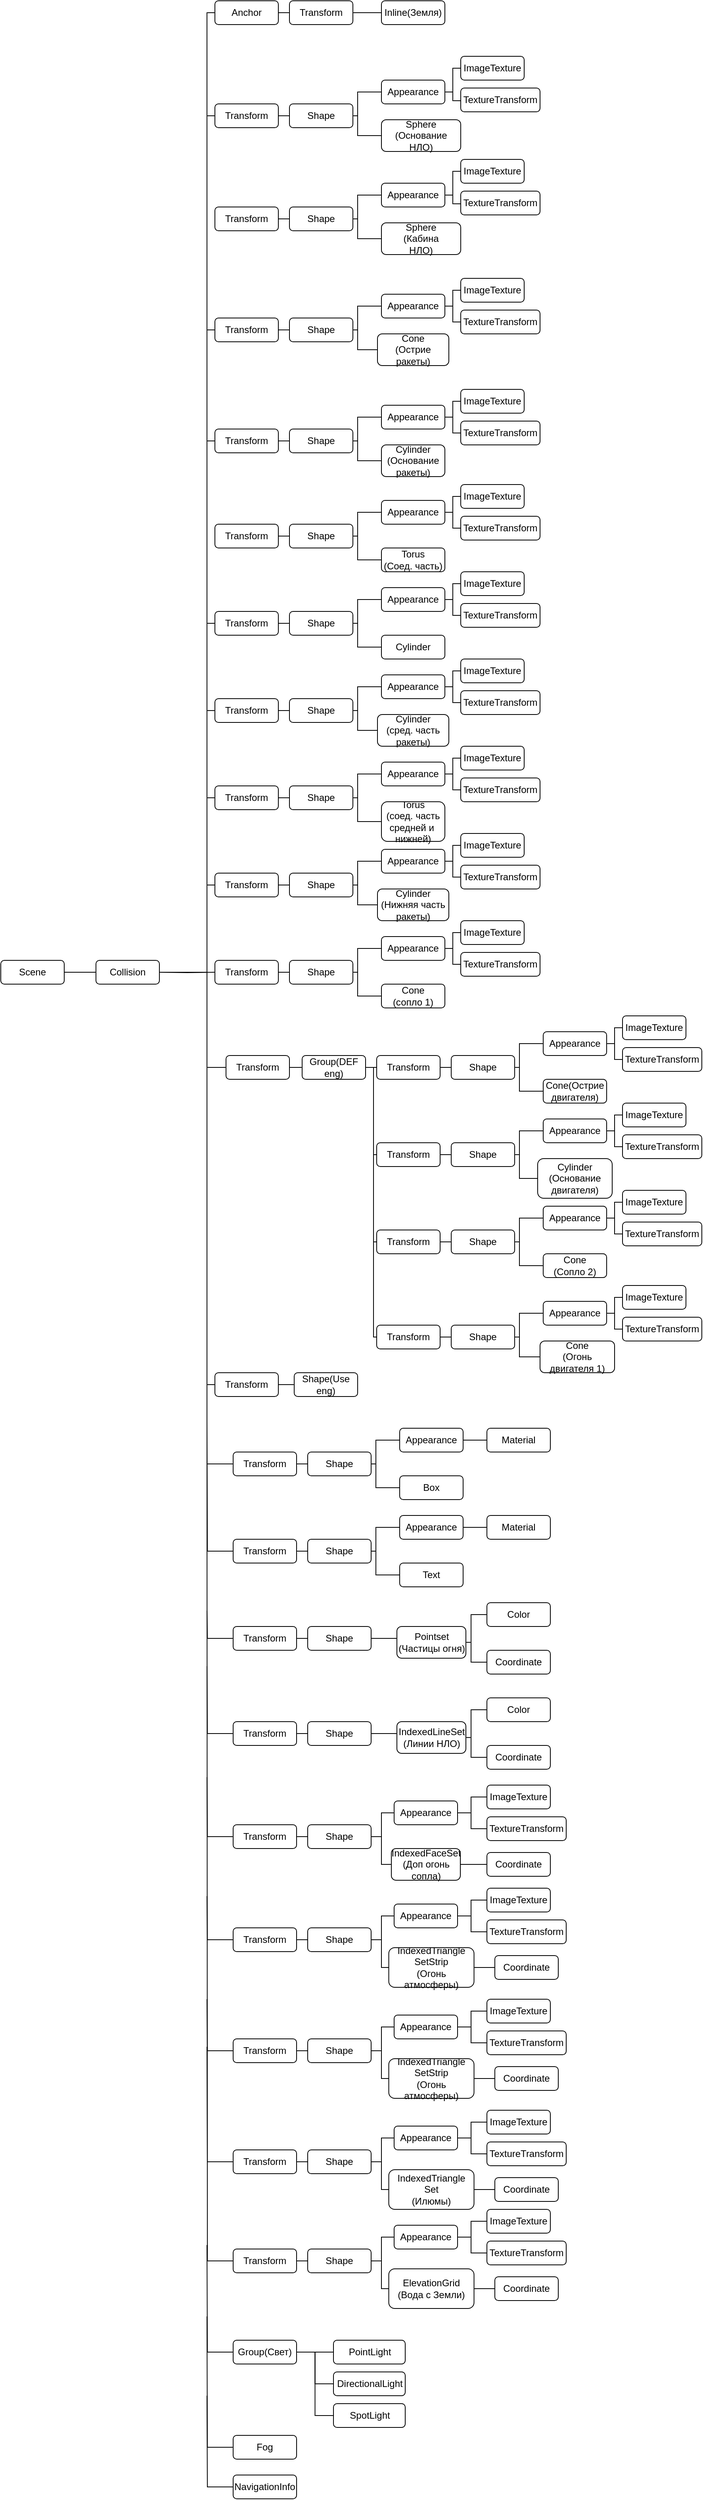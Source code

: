 <mxfile version="14.6.13" type="device"><diagram id="UtvkBC8guh-gYP6OzbVv" name="Page-1"><mxGraphModel dx="1982" dy="3152" grid="1" gridSize="10" guides="1" tooltips="1" connect="1" arrows="1" fold="1" page="1" pageScale="1" pageWidth="827" pageHeight="1169" math="0" shadow="0"><root><mxCell id="0"/><mxCell id="1" parent="0"/><mxCell id="LopsGSPSqJ2H9F0Yl11R-9" style="edgeStyle=orthogonalEdgeStyle;rounded=0;orthogonalLoop=1;jettySize=auto;html=1;entryX=0;entryY=0.5;entryDx=0;entryDy=0;endArrow=none;endFill=0;" parent="1" source="LopsGSPSqJ2H9F0Yl11R-1" target="LopsGSPSqJ2H9F0Yl11R-2" edge="1"><mxGeometry relative="1" as="geometry"><Array as="points"><mxPoint x="230" y="1095"/><mxPoint x="230" y="-115"/></Array></mxGeometry></mxCell><mxCell id="LopsGSPSqJ2H9F0Yl11R-17" style="edgeStyle=orthogonalEdgeStyle;rounded=0;orthogonalLoop=1;jettySize=auto;html=1;entryX=0;entryY=0.5;entryDx=0;entryDy=0;endArrow=none;endFill=0;" parent="1" source="LopsGSPSqJ2H9F0Yl11R-1" target="LopsGSPSqJ2H9F0Yl11R-11" edge="1"><mxGeometry relative="1" as="geometry"><Array as="points"><mxPoint x="230" y="1095"/><mxPoint x="230" y="285"/></Array></mxGeometry></mxCell><mxCell id="LopsGSPSqJ2H9F0Yl11R-31" style="edgeStyle=orthogonalEdgeStyle;rounded=0;orthogonalLoop=1;jettySize=auto;html=1;entryX=0;entryY=0.5;entryDx=0;entryDy=0;endArrow=none;endFill=0;" parent="1" source="LopsGSPSqJ2H9F0Yl11R-1" target="LopsGSPSqJ2H9F0Yl11R-23" edge="1"><mxGeometry relative="1" as="geometry"><Array as="points"><mxPoint x="230" y="1095"/><mxPoint x="230" y="425"/></Array></mxGeometry></mxCell><mxCell id="LopsGSPSqJ2H9F0Yl11R-1" value="Collision" style="rounded=1;whiteSpace=wrap;html=1;" parent="1" vertex="1"><mxGeometry x="90" y="1080" width="80" height="30" as="geometry"/></mxCell><mxCell id="LopsGSPSqJ2H9F0Yl11R-8" style="edgeStyle=orthogonalEdgeStyle;rounded=0;orthogonalLoop=1;jettySize=auto;html=1;entryX=0;entryY=0.5;entryDx=0;entryDy=0;endArrow=none;endFill=0;" parent="1" source="LopsGSPSqJ2H9F0Yl11R-2" target="LopsGSPSqJ2H9F0Yl11R-3" edge="1"><mxGeometry relative="1" as="geometry"/></mxCell><mxCell id="LopsGSPSqJ2H9F0Yl11R-2" value="Anchor" style="rounded=1;whiteSpace=wrap;html=1;" parent="1" vertex="1"><mxGeometry x="240" y="-130" width="80" height="30" as="geometry"/></mxCell><mxCell id="PPf8zi6dXV_G6m7XsiK7-134" style="edgeStyle=orthogonalEdgeStyle;rounded=0;orthogonalLoop=1;jettySize=auto;html=1;entryX=0;entryY=0.5;entryDx=0;entryDy=0;endArrow=none;endFill=0;" edge="1" parent="1" source="LopsGSPSqJ2H9F0Yl11R-3" target="PPf8zi6dXV_G6m7XsiK7-133"><mxGeometry relative="1" as="geometry"/></mxCell><mxCell id="LopsGSPSqJ2H9F0Yl11R-3" value="Transform" style="rounded=1;whiteSpace=wrap;html=1;" parent="1" vertex="1"><mxGeometry x="334" y="-130" width="80" height="30" as="geometry"/></mxCell><mxCell id="LopsGSPSqJ2H9F0Yl11R-10" style="edgeStyle=orthogonalEdgeStyle;rounded=0;orthogonalLoop=1;jettySize=auto;html=1;entryX=0;entryY=0.5;entryDx=0;entryDy=0;endArrow=none;endFill=0;" parent="1" source="LopsGSPSqJ2H9F0Yl11R-11" target="LopsGSPSqJ2H9F0Yl11R-14" edge="1"><mxGeometry relative="1" as="geometry"/></mxCell><mxCell id="LopsGSPSqJ2H9F0Yl11R-11" value="Transform" style="rounded=1;whiteSpace=wrap;html=1;" parent="1" vertex="1"><mxGeometry x="240" y="270" width="80" height="30" as="geometry"/></mxCell><mxCell id="LopsGSPSqJ2H9F0Yl11R-12" style="edgeStyle=orthogonalEdgeStyle;rounded=0;orthogonalLoop=1;jettySize=auto;html=1;entryX=0;entryY=0.5;entryDx=0;entryDy=0;endArrow=none;endFill=0;" parent="1" source="LopsGSPSqJ2H9F0Yl11R-14" target="LopsGSPSqJ2H9F0Yl11R-16" edge="1"><mxGeometry relative="1" as="geometry"><Array as="points"><mxPoint x="420" y="285"/><mxPoint x="420" y="310"/></Array></mxGeometry></mxCell><mxCell id="LopsGSPSqJ2H9F0Yl11R-13" style="edgeStyle=orthogonalEdgeStyle;rounded=0;orthogonalLoop=1;jettySize=auto;html=1;entryX=0;entryY=0.5;entryDx=0;entryDy=0;endArrow=none;endFill=0;" parent="1" source="LopsGSPSqJ2H9F0Yl11R-14" target="LopsGSPSqJ2H9F0Yl11R-15" edge="1"><mxGeometry relative="1" as="geometry"><Array as="points"><mxPoint x="420" y="285"/><mxPoint x="420" y="255"/></Array></mxGeometry></mxCell><mxCell id="LopsGSPSqJ2H9F0Yl11R-14" value="Shape" style="rounded=1;whiteSpace=wrap;html=1;" parent="1" vertex="1"><mxGeometry x="334" y="270" width="80" height="30" as="geometry"/></mxCell><mxCell id="LopsGSPSqJ2H9F0Yl11R-15" value="Appearance" style="rounded=1;whiteSpace=wrap;html=1;" parent="1" vertex="1"><mxGeometry x="450" y="240" width="80" height="30" as="geometry"/></mxCell><mxCell id="LopsGSPSqJ2H9F0Yl11R-16" value="Cone&lt;br&gt;(Острие ракеты)" style="rounded=1;whiteSpace=wrap;html=1;" parent="1" vertex="1"><mxGeometry x="445" y="290" width="90" height="40" as="geometry"/></mxCell><mxCell id="LopsGSPSqJ2H9F0Yl11R-22" style="edgeStyle=orthogonalEdgeStyle;rounded=0;orthogonalLoop=1;jettySize=auto;html=1;entryX=0;entryY=0.5;entryDx=0;entryDy=0;endArrow=none;endFill=0;" parent="1" source="LopsGSPSqJ2H9F0Yl11R-23" target="LopsGSPSqJ2H9F0Yl11R-26" edge="1"><mxGeometry relative="1" as="geometry"/></mxCell><mxCell id="LopsGSPSqJ2H9F0Yl11R-23" value="Transform" style="rounded=1;whiteSpace=wrap;html=1;" parent="1" vertex="1"><mxGeometry x="240" y="410" width="80" height="30" as="geometry"/></mxCell><mxCell id="LopsGSPSqJ2H9F0Yl11R-24" style="edgeStyle=orthogonalEdgeStyle;rounded=0;orthogonalLoop=1;jettySize=auto;html=1;entryX=0;entryY=0.5;entryDx=0;entryDy=0;endArrow=none;endFill=0;" parent="1" source="LopsGSPSqJ2H9F0Yl11R-26" target="LopsGSPSqJ2H9F0Yl11R-29" edge="1"><mxGeometry relative="1" as="geometry"><Array as="points"><mxPoint x="420" y="425"/><mxPoint x="420" y="450"/></Array></mxGeometry></mxCell><mxCell id="LopsGSPSqJ2H9F0Yl11R-25" style="edgeStyle=orthogonalEdgeStyle;rounded=0;orthogonalLoop=1;jettySize=auto;html=1;entryX=0;entryY=0.5;entryDx=0;entryDy=0;endArrow=none;endFill=0;" parent="1" source="LopsGSPSqJ2H9F0Yl11R-26" target="LopsGSPSqJ2H9F0Yl11R-28" edge="1"><mxGeometry relative="1" as="geometry"><Array as="points"><mxPoint x="420" y="425"/><mxPoint x="420" y="395"/></Array></mxGeometry></mxCell><mxCell id="LopsGSPSqJ2H9F0Yl11R-26" value="Shape" style="rounded=1;whiteSpace=wrap;html=1;" parent="1" vertex="1"><mxGeometry x="334" y="410" width="80" height="30" as="geometry"/></mxCell><mxCell id="LopsGSPSqJ2H9F0Yl11R-27" style="edgeStyle=orthogonalEdgeStyle;rounded=0;orthogonalLoop=1;jettySize=auto;html=1;entryX=0;entryY=0.5;entryDx=0;entryDy=0;endArrow=none;endFill=0;" parent="1" source="LopsGSPSqJ2H9F0Yl11R-28" edge="1"><mxGeometry relative="1" as="geometry"><Array as="points"><mxPoint x="540" y="395"/><mxPoint x="540" y="375"/></Array><mxPoint x="550" y="375" as="targetPoint"/></mxGeometry></mxCell><mxCell id="LopsGSPSqJ2H9F0Yl11R-33" style="edgeStyle=orthogonalEdgeStyle;rounded=0;orthogonalLoop=1;jettySize=auto;html=1;entryX=0;entryY=0.5;entryDx=0;entryDy=0;endArrow=none;endFill=0;" parent="1" source="LopsGSPSqJ2H9F0Yl11R-28" edge="1"><mxGeometry relative="1" as="geometry"><Array as="points"><mxPoint x="540" y="395"/><mxPoint x="540" y="415"/></Array><mxPoint x="550" y="415" as="targetPoint"/></mxGeometry></mxCell><mxCell id="LopsGSPSqJ2H9F0Yl11R-28" value="Appearance" style="rounded=1;whiteSpace=wrap;html=1;" parent="1" vertex="1"><mxGeometry x="450" y="380" width="80" height="30" as="geometry"/></mxCell><mxCell id="LopsGSPSqJ2H9F0Yl11R-29" value="Cylinder&lt;br&gt;(Основание ракеты)" style="rounded=1;whiteSpace=wrap;html=1;" parent="1" vertex="1"><mxGeometry x="450" y="430" width="80" height="40" as="geometry"/></mxCell><mxCell id="LopsGSPSqJ2H9F0Yl11R-34" style="edgeStyle=orthogonalEdgeStyle;rounded=0;orthogonalLoop=1;jettySize=auto;html=1;entryX=0;entryY=0.5;entryDx=0;entryDy=0;endArrow=none;endFill=0;" parent="1" source="LopsGSPSqJ2H9F0Yl11R-35" target="LopsGSPSqJ2H9F0Yl11R-38" edge="1"><mxGeometry relative="1" as="geometry"/></mxCell><mxCell id="LopsGSPSqJ2H9F0Yl11R-35" value="Transform" style="rounded=1;whiteSpace=wrap;html=1;" parent="1" vertex="1"><mxGeometry x="240" y="530" width="80" height="30" as="geometry"/></mxCell><mxCell id="LopsGSPSqJ2H9F0Yl11R-36" style="edgeStyle=orthogonalEdgeStyle;rounded=0;orthogonalLoop=1;jettySize=auto;html=1;entryX=0;entryY=0.5;entryDx=0;entryDy=0;endArrow=none;endFill=0;" parent="1" source="LopsGSPSqJ2H9F0Yl11R-38" target="LopsGSPSqJ2H9F0Yl11R-42" edge="1"><mxGeometry relative="1" as="geometry"><Array as="points"><mxPoint x="420" y="545"/><mxPoint x="420" y="575"/></Array></mxGeometry></mxCell><mxCell id="LopsGSPSqJ2H9F0Yl11R-37" style="edgeStyle=orthogonalEdgeStyle;rounded=0;orthogonalLoop=1;jettySize=auto;html=1;entryX=0;entryY=0.5;entryDx=0;entryDy=0;endArrow=none;endFill=0;" parent="1" source="LopsGSPSqJ2H9F0Yl11R-38" target="LopsGSPSqJ2H9F0Yl11R-41" edge="1"><mxGeometry relative="1" as="geometry"><Array as="points"><mxPoint x="420" y="545"/><mxPoint x="420" y="515"/></Array></mxGeometry></mxCell><mxCell id="LopsGSPSqJ2H9F0Yl11R-38" value="Shape" style="rounded=1;whiteSpace=wrap;html=1;" parent="1" vertex="1"><mxGeometry x="334" y="530" width="80" height="30" as="geometry"/></mxCell><mxCell id="3xEvTqlO8h_3tcFU33eO-11" style="edgeStyle=orthogonalEdgeStyle;rounded=0;orthogonalLoop=1;jettySize=auto;html=1;entryX=0;entryY=0.5;entryDx=0;entryDy=0;endArrow=none;endFill=0;" parent="1" source="LopsGSPSqJ2H9F0Yl11R-41" target="3xEvTqlO8h_3tcFU33eO-9" edge="1"><mxGeometry relative="1" as="geometry"><Array as="points"><mxPoint x="540" y="515"/><mxPoint x="540" y="495"/></Array></mxGeometry></mxCell><mxCell id="3xEvTqlO8h_3tcFU33eO-12" style="edgeStyle=orthogonalEdgeStyle;rounded=0;orthogonalLoop=1;jettySize=auto;html=1;entryX=0;entryY=0.5;entryDx=0;entryDy=0;endArrow=none;endFill=0;" parent="1" source="LopsGSPSqJ2H9F0Yl11R-41" target="3xEvTqlO8h_3tcFU33eO-10" edge="1"><mxGeometry relative="1" as="geometry"><Array as="points"><mxPoint x="540" y="515"/><mxPoint x="540" y="535"/></Array></mxGeometry></mxCell><mxCell id="LopsGSPSqJ2H9F0Yl11R-41" value="Appearance" style="rounded=1;whiteSpace=wrap;html=1;" parent="1" vertex="1"><mxGeometry x="450" y="500" width="80" height="30" as="geometry"/></mxCell><mxCell id="LopsGSPSqJ2H9F0Yl11R-42" value="Torus&lt;br&gt;(Соед. часть)" style="rounded=1;whiteSpace=wrap;html=1;" parent="1" vertex="1"><mxGeometry x="450" y="560" width="80" height="30" as="geometry"/></mxCell><mxCell id="LopsGSPSqJ2H9F0Yl11R-45" style="edgeStyle=orthogonalEdgeStyle;rounded=0;orthogonalLoop=1;jettySize=auto;html=1;entryX=0;entryY=0.5;entryDx=0;entryDy=0;endArrow=none;endFill=0;" parent="1" source="LopsGSPSqJ2H9F0Yl11R-46" target="LopsGSPSqJ2H9F0Yl11R-49" edge="1"><mxGeometry relative="1" as="geometry"/></mxCell><mxCell id="LopsGSPSqJ2H9F0Yl11R-146" style="edgeStyle=orthogonalEdgeStyle;rounded=0;orthogonalLoop=1;jettySize=auto;html=1;entryX=1;entryY=0.5;entryDx=0;entryDy=0;endArrow=none;endFill=0;" parent="1" source="LopsGSPSqJ2H9F0Yl11R-46" target="LopsGSPSqJ2H9F0Yl11R-1" edge="1"><mxGeometry relative="1" as="geometry"><Array as="points"><mxPoint x="230" y="655"/><mxPoint x="230" y="1095"/></Array></mxGeometry></mxCell><mxCell id="LopsGSPSqJ2H9F0Yl11R-46" value="Transform" style="rounded=1;whiteSpace=wrap;html=1;" parent="1" vertex="1"><mxGeometry x="240" y="640" width="80" height="30" as="geometry"/></mxCell><mxCell id="LopsGSPSqJ2H9F0Yl11R-47" style="edgeStyle=orthogonalEdgeStyle;rounded=0;orthogonalLoop=1;jettySize=auto;html=1;entryX=0;entryY=0.5;entryDx=0;entryDy=0;endArrow=none;endFill=0;" parent="1" source="LopsGSPSqJ2H9F0Yl11R-49" target="LopsGSPSqJ2H9F0Yl11R-52" edge="1"><mxGeometry relative="1" as="geometry"><Array as="points"><mxPoint x="420" y="655"/><mxPoint x="420" y="685"/></Array></mxGeometry></mxCell><mxCell id="LopsGSPSqJ2H9F0Yl11R-48" style="edgeStyle=orthogonalEdgeStyle;rounded=0;orthogonalLoop=1;jettySize=auto;html=1;entryX=0;entryY=0.5;entryDx=0;entryDy=0;endArrow=none;endFill=0;" parent="1" source="LopsGSPSqJ2H9F0Yl11R-49" target="LopsGSPSqJ2H9F0Yl11R-51" edge="1"><mxGeometry relative="1" as="geometry"><Array as="points"><mxPoint x="420" y="655"/><mxPoint x="420" y="625"/></Array></mxGeometry></mxCell><mxCell id="LopsGSPSqJ2H9F0Yl11R-49" value="Shape" style="rounded=1;whiteSpace=wrap;html=1;" parent="1" vertex="1"><mxGeometry x="334" y="640" width="80" height="30" as="geometry"/></mxCell><mxCell id="3xEvTqlO8h_3tcFU33eO-15" style="edgeStyle=orthogonalEdgeStyle;rounded=0;orthogonalLoop=1;jettySize=auto;html=1;entryX=0;entryY=0.5;entryDx=0;entryDy=0;endArrow=none;endFill=0;" parent="1" source="LopsGSPSqJ2H9F0Yl11R-51" target="3xEvTqlO8h_3tcFU33eO-13" edge="1"><mxGeometry relative="1" as="geometry"><Array as="points"><mxPoint x="540" y="625"/><mxPoint x="540" y="605"/></Array></mxGeometry></mxCell><mxCell id="3xEvTqlO8h_3tcFU33eO-16" style="edgeStyle=orthogonalEdgeStyle;rounded=0;orthogonalLoop=1;jettySize=auto;html=1;entryX=0;entryY=0.5;entryDx=0;entryDy=0;endArrow=none;endFill=0;" parent="1" source="LopsGSPSqJ2H9F0Yl11R-51" target="3xEvTqlO8h_3tcFU33eO-14" edge="1"><mxGeometry relative="1" as="geometry"><Array as="points"><mxPoint x="540" y="625"/><mxPoint x="540" y="645"/></Array></mxGeometry></mxCell><mxCell id="LopsGSPSqJ2H9F0Yl11R-51" value="Appearance" style="rounded=1;whiteSpace=wrap;html=1;" parent="1" vertex="1"><mxGeometry x="450" y="610" width="80" height="30" as="geometry"/></mxCell><mxCell id="LopsGSPSqJ2H9F0Yl11R-52" value="Cylinder" style="rounded=1;whiteSpace=wrap;html=1;" parent="1" vertex="1"><mxGeometry x="450" y="670" width="80" height="30" as="geometry"/></mxCell><mxCell id="LopsGSPSqJ2H9F0Yl11R-54" style="edgeStyle=orthogonalEdgeStyle;rounded=0;orthogonalLoop=1;jettySize=auto;html=1;entryX=0;entryY=0.5;entryDx=0;entryDy=0;endArrow=none;endFill=0;" parent="1" source="LopsGSPSqJ2H9F0Yl11R-55" target="LopsGSPSqJ2H9F0Yl11R-58" edge="1"><mxGeometry relative="1" as="geometry"/></mxCell><mxCell id="LopsGSPSqJ2H9F0Yl11R-147" style="edgeStyle=orthogonalEdgeStyle;rounded=0;orthogonalLoop=1;jettySize=auto;html=1;entryX=1;entryY=0.5;entryDx=0;entryDy=0;endArrow=none;endFill=0;" parent="1" source="LopsGSPSqJ2H9F0Yl11R-55" target="LopsGSPSqJ2H9F0Yl11R-1" edge="1"><mxGeometry relative="1" as="geometry"><Array as="points"><mxPoint x="230" y="765"/><mxPoint x="230" y="1095"/></Array></mxGeometry></mxCell><mxCell id="LopsGSPSqJ2H9F0Yl11R-55" value="Transform" style="rounded=1;whiteSpace=wrap;html=1;" parent="1" vertex="1"><mxGeometry x="240" y="750" width="80" height="30" as="geometry"/></mxCell><mxCell id="LopsGSPSqJ2H9F0Yl11R-56" style="edgeStyle=orthogonalEdgeStyle;rounded=0;orthogonalLoop=1;jettySize=auto;html=1;entryX=0;entryY=0.5;entryDx=0;entryDy=0;endArrow=none;endFill=0;" parent="1" source="LopsGSPSqJ2H9F0Yl11R-58" target="LopsGSPSqJ2H9F0Yl11R-61" edge="1"><mxGeometry relative="1" as="geometry"><Array as="points"><mxPoint x="420" y="765"/><mxPoint x="420" y="790"/></Array></mxGeometry></mxCell><mxCell id="LopsGSPSqJ2H9F0Yl11R-57" style="edgeStyle=orthogonalEdgeStyle;rounded=0;orthogonalLoop=1;jettySize=auto;html=1;entryX=0;entryY=0.5;entryDx=0;entryDy=0;endArrow=none;endFill=0;" parent="1" source="LopsGSPSqJ2H9F0Yl11R-58" target="LopsGSPSqJ2H9F0Yl11R-60" edge="1"><mxGeometry relative="1" as="geometry"><Array as="points"><mxPoint x="420" y="765"/><mxPoint x="420" y="735"/></Array></mxGeometry></mxCell><mxCell id="LopsGSPSqJ2H9F0Yl11R-58" value="Shape" style="rounded=1;whiteSpace=wrap;html=1;" parent="1" vertex="1"><mxGeometry x="334" y="750" width="80" height="30" as="geometry"/></mxCell><mxCell id="3xEvTqlO8h_3tcFU33eO-19" style="edgeStyle=orthogonalEdgeStyle;rounded=0;orthogonalLoop=1;jettySize=auto;html=1;entryX=0;entryY=0.5;entryDx=0;entryDy=0;endArrow=none;endFill=0;" parent="1" source="LopsGSPSqJ2H9F0Yl11R-60" target="3xEvTqlO8h_3tcFU33eO-17" edge="1"><mxGeometry relative="1" as="geometry"><Array as="points"><mxPoint x="540" y="735"/><mxPoint x="540" y="715"/></Array></mxGeometry></mxCell><mxCell id="3xEvTqlO8h_3tcFU33eO-20" style="edgeStyle=orthogonalEdgeStyle;rounded=0;orthogonalLoop=1;jettySize=auto;html=1;entryX=0;entryY=0.5;entryDx=0;entryDy=0;endArrow=none;endFill=0;" parent="1" source="LopsGSPSqJ2H9F0Yl11R-60" target="3xEvTqlO8h_3tcFU33eO-18" edge="1"><mxGeometry relative="1" as="geometry"><Array as="points"><mxPoint x="540" y="735"/><mxPoint x="540" y="755"/></Array></mxGeometry></mxCell><mxCell id="LopsGSPSqJ2H9F0Yl11R-60" value="Appearance" style="rounded=1;whiteSpace=wrap;html=1;" parent="1" vertex="1"><mxGeometry x="450" y="720" width="80" height="30" as="geometry"/></mxCell><mxCell id="LopsGSPSqJ2H9F0Yl11R-61" value="Cylinder&lt;br&gt;(сред. часть ракеты)" style="rounded=1;whiteSpace=wrap;html=1;" parent="1" vertex="1"><mxGeometry x="445" y="770" width="90" height="40" as="geometry"/></mxCell><mxCell id="LopsGSPSqJ2H9F0Yl11R-63" style="edgeStyle=orthogonalEdgeStyle;rounded=0;orthogonalLoop=1;jettySize=auto;html=1;entryX=0;entryY=0.5;entryDx=0;entryDy=0;endArrow=none;endFill=0;" parent="1" source="LopsGSPSqJ2H9F0Yl11R-64" target="LopsGSPSqJ2H9F0Yl11R-67" edge="1"><mxGeometry relative="1" as="geometry"/></mxCell><mxCell id="LopsGSPSqJ2H9F0Yl11R-148" style="edgeStyle=orthogonalEdgeStyle;rounded=0;orthogonalLoop=1;jettySize=auto;html=1;entryX=1;entryY=0.5;entryDx=0;entryDy=0;endArrow=none;endFill=0;" parent="1" source="LopsGSPSqJ2H9F0Yl11R-64" target="LopsGSPSqJ2H9F0Yl11R-1" edge="1"><mxGeometry relative="1" as="geometry"><Array as="points"><mxPoint x="230" y="875"/><mxPoint x="230" y="1095"/></Array></mxGeometry></mxCell><mxCell id="LopsGSPSqJ2H9F0Yl11R-64" value="Transform" style="rounded=1;whiteSpace=wrap;html=1;" parent="1" vertex="1"><mxGeometry x="240" y="860" width="80" height="30" as="geometry"/></mxCell><mxCell id="LopsGSPSqJ2H9F0Yl11R-65" style="edgeStyle=orthogonalEdgeStyle;rounded=0;orthogonalLoop=1;jettySize=auto;html=1;entryX=0;entryY=0.5;entryDx=0;entryDy=0;endArrow=none;endFill=0;" parent="1" source="LopsGSPSqJ2H9F0Yl11R-67" target="LopsGSPSqJ2H9F0Yl11R-70" edge="1"><mxGeometry relative="1" as="geometry"><Array as="points"><mxPoint x="420" y="875"/><mxPoint x="420" y="905"/></Array></mxGeometry></mxCell><mxCell id="LopsGSPSqJ2H9F0Yl11R-66" style="edgeStyle=orthogonalEdgeStyle;rounded=0;orthogonalLoop=1;jettySize=auto;html=1;entryX=0;entryY=0.5;entryDx=0;entryDy=0;endArrow=none;endFill=0;" parent="1" source="LopsGSPSqJ2H9F0Yl11R-67" target="LopsGSPSqJ2H9F0Yl11R-69" edge="1"><mxGeometry relative="1" as="geometry"><Array as="points"><mxPoint x="420" y="875"/><mxPoint x="420" y="845"/></Array></mxGeometry></mxCell><mxCell id="LopsGSPSqJ2H9F0Yl11R-67" value="Shape" style="rounded=1;whiteSpace=wrap;html=1;" parent="1" vertex="1"><mxGeometry x="334" y="860" width="80" height="30" as="geometry"/></mxCell><mxCell id="3xEvTqlO8h_3tcFU33eO-23" style="edgeStyle=orthogonalEdgeStyle;rounded=0;orthogonalLoop=1;jettySize=auto;html=1;entryX=0;entryY=0.5;entryDx=0;entryDy=0;endArrow=none;endFill=0;" parent="1" source="LopsGSPSqJ2H9F0Yl11R-69" target="3xEvTqlO8h_3tcFU33eO-21" edge="1"><mxGeometry relative="1" as="geometry"><Array as="points"><mxPoint x="540" y="845"/><mxPoint x="540" y="825"/></Array></mxGeometry></mxCell><mxCell id="3xEvTqlO8h_3tcFU33eO-24" style="edgeStyle=orthogonalEdgeStyle;rounded=0;orthogonalLoop=1;jettySize=auto;html=1;entryX=0;entryY=0.5;entryDx=0;entryDy=0;endArrow=none;endFill=0;" parent="1" source="LopsGSPSqJ2H9F0Yl11R-69" target="3xEvTqlO8h_3tcFU33eO-22" edge="1"><mxGeometry relative="1" as="geometry"><Array as="points"><mxPoint x="540" y="845"/><mxPoint x="540" y="865"/></Array></mxGeometry></mxCell><mxCell id="LopsGSPSqJ2H9F0Yl11R-69" value="Appearance" style="rounded=1;whiteSpace=wrap;html=1;" parent="1" vertex="1"><mxGeometry x="450" y="830" width="80" height="30" as="geometry"/></mxCell><mxCell id="LopsGSPSqJ2H9F0Yl11R-70" value="Torus&lt;br&gt;(соед. часть средней и&amp;nbsp;&lt;br&gt;нижней)" style="rounded=1;whiteSpace=wrap;html=1;" parent="1" vertex="1"><mxGeometry x="450" y="880" width="80" height="50" as="geometry"/></mxCell><mxCell id="LopsGSPSqJ2H9F0Yl11R-149" style="edgeStyle=orthogonalEdgeStyle;rounded=0;orthogonalLoop=1;jettySize=auto;html=1;entryX=1;entryY=0.5;entryDx=0;entryDy=0;endArrow=none;endFill=0;" parent="1" target="LopsGSPSqJ2H9F0Yl11R-1" edge="1"><mxGeometry relative="1" as="geometry"><Array as="points"><mxPoint x="230" y="985"/><mxPoint x="230" y="1095"/></Array><mxPoint x="240.0" y="985.0" as="sourcePoint"/></mxGeometry></mxCell><mxCell id="LopsGSPSqJ2H9F0Yl11R-150" style="edgeStyle=orthogonalEdgeStyle;rounded=0;orthogonalLoop=1;jettySize=auto;html=1;entryX=1;entryY=0.5;entryDx=0;entryDy=0;endArrow=none;endFill=0;" parent="1" target="LopsGSPSqJ2H9F0Yl11R-1" edge="1"><mxGeometry relative="1" as="geometry"><mxPoint x="240.0" y="1095" as="sourcePoint"/></mxGeometry></mxCell><mxCell id="3xEvTqlO8h_3tcFU33eO-5" value="" style="edgeStyle=orthogonalEdgeStyle;rounded=0;orthogonalLoop=1;jettySize=auto;html=1;endArrow=none;endFill=0;" parent="1" source="3xEvTqlO8h_3tcFU33eO-3" target="LopsGSPSqJ2H9F0Yl11R-15" edge="1"><mxGeometry relative="1" as="geometry"><Array as="points"><mxPoint x="540" y="235"/><mxPoint x="540" y="255"/></Array></mxGeometry></mxCell><mxCell id="3xEvTqlO8h_3tcFU33eO-3" value="ImageTexture" style="rounded=1;whiteSpace=wrap;html=1;" parent="1" vertex="1"><mxGeometry x="550" y="220" width="80" height="30" as="geometry"/></mxCell><mxCell id="3xEvTqlO8h_3tcFU33eO-6" style="edgeStyle=orthogonalEdgeStyle;rounded=0;orthogonalLoop=1;jettySize=auto;html=1;entryX=1;entryY=0.5;entryDx=0;entryDy=0;endArrow=none;endFill=0;" parent="1" source="3xEvTqlO8h_3tcFU33eO-4" target="LopsGSPSqJ2H9F0Yl11R-15" edge="1"><mxGeometry relative="1" as="geometry"><Array as="points"><mxPoint x="540" y="275"/><mxPoint x="540" y="255"/></Array></mxGeometry></mxCell><mxCell id="3xEvTqlO8h_3tcFU33eO-4" value="TextureTransform" style="rounded=1;whiteSpace=wrap;html=1;" parent="1" vertex="1"><mxGeometry x="550" y="260" width="100" height="30" as="geometry"/></mxCell><mxCell id="3xEvTqlO8h_3tcFU33eO-7" value="ImageTexture" style="rounded=1;whiteSpace=wrap;html=1;" parent="1" vertex="1"><mxGeometry x="550" y="360" width="80" height="30" as="geometry"/></mxCell><mxCell id="3xEvTqlO8h_3tcFU33eO-8" value="TextureTransform" style="rounded=1;whiteSpace=wrap;html=1;" parent="1" vertex="1"><mxGeometry x="550" y="400" width="100" height="30" as="geometry"/></mxCell><mxCell id="3xEvTqlO8h_3tcFU33eO-9" value="ImageTexture" style="rounded=1;whiteSpace=wrap;html=1;" parent="1" vertex="1"><mxGeometry x="550" y="480" width="80" height="30" as="geometry"/></mxCell><mxCell id="3xEvTqlO8h_3tcFU33eO-10" value="TextureTransform" style="rounded=1;whiteSpace=wrap;html=1;" parent="1" vertex="1"><mxGeometry x="550" y="520" width="100" height="30" as="geometry"/></mxCell><mxCell id="3xEvTqlO8h_3tcFU33eO-13" value="ImageTexture" style="rounded=1;whiteSpace=wrap;html=1;" parent="1" vertex="1"><mxGeometry x="550" y="590" width="80" height="30" as="geometry"/></mxCell><mxCell id="3xEvTqlO8h_3tcFU33eO-14" value="TextureTransform" style="rounded=1;whiteSpace=wrap;html=1;" parent="1" vertex="1"><mxGeometry x="550" y="630" width="100" height="30" as="geometry"/></mxCell><mxCell id="3xEvTqlO8h_3tcFU33eO-17" value="ImageTexture" style="rounded=1;whiteSpace=wrap;html=1;" parent="1" vertex="1"><mxGeometry x="550" y="700" width="80" height="30" as="geometry"/></mxCell><mxCell id="3xEvTqlO8h_3tcFU33eO-18" value="TextureTransform" style="rounded=1;whiteSpace=wrap;html=1;" parent="1" vertex="1"><mxGeometry x="550" y="740" width="100" height="30" as="geometry"/></mxCell><mxCell id="3xEvTqlO8h_3tcFU33eO-21" value="ImageTexture" style="rounded=1;whiteSpace=wrap;html=1;" parent="1" vertex="1"><mxGeometry x="550" y="810" width="80" height="30" as="geometry"/></mxCell><mxCell id="3xEvTqlO8h_3tcFU33eO-22" value="TextureTransform" style="rounded=1;whiteSpace=wrap;html=1;" parent="1" vertex="1"><mxGeometry x="550" y="850" width="100" height="30" as="geometry"/></mxCell><mxCell id="3xEvTqlO8h_3tcFU33eO-26" style="edgeStyle=orthogonalEdgeStyle;rounded=0;orthogonalLoop=1;jettySize=auto;html=1;entryX=0;entryY=0.5;entryDx=0;entryDy=0;endArrow=none;endFill=0;" parent="1" source="3xEvTqlO8h_3tcFU33eO-27" target="3xEvTqlO8h_3tcFU33eO-30" edge="1"><mxGeometry relative="1" as="geometry"/></mxCell><mxCell id="3xEvTqlO8h_3tcFU33eO-27" value="Transform" style="rounded=1;whiteSpace=wrap;html=1;" parent="1" vertex="1"><mxGeometry x="240" y="970" width="80" height="30" as="geometry"/></mxCell><mxCell id="3xEvTqlO8h_3tcFU33eO-28" style="edgeStyle=orthogonalEdgeStyle;rounded=0;orthogonalLoop=1;jettySize=auto;html=1;entryX=0;entryY=0.5;entryDx=0;entryDy=0;endArrow=none;endFill=0;" parent="1" source="3xEvTqlO8h_3tcFU33eO-30" target="3xEvTqlO8h_3tcFU33eO-34" edge="1"><mxGeometry relative="1" as="geometry"><Array as="points"><mxPoint x="420" y="985"/><mxPoint x="420" y="1010"/></Array></mxGeometry></mxCell><mxCell id="3xEvTqlO8h_3tcFU33eO-29" style="edgeStyle=orthogonalEdgeStyle;rounded=0;orthogonalLoop=1;jettySize=auto;html=1;entryX=0;entryY=0.5;entryDx=0;entryDy=0;endArrow=none;endFill=0;" parent="1" source="3xEvTqlO8h_3tcFU33eO-30" target="3xEvTqlO8h_3tcFU33eO-33" edge="1"><mxGeometry relative="1" as="geometry"><Array as="points"><mxPoint x="420" y="985"/><mxPoint x="420" y="955"/></Array></mxGeometry></mxCell><mxCell id="3xEvTqlO8h_3tcFU33eO-30" value="Shape" style="rounded=1;whiteSpace=wrap;html=1;" parent="1" vertex="1"><mxGeometry x="334" y="970" width="80" height="30" as="geometry"/></mxCell><mxCell id="3xEvTqlO8h_3tcFU33eO-31" style="edgeStyle=orthogonalEdgeStyle;rounded=0;orthogonalLoop=1;jettySize=auto;html=1;entryX=0;entryY=0.5;entryDx=0;entryDy=0;endArrow=none;endFill=0;" parent="1" source="3xEvTqlO8h_3tcFU33eO-33" target="3xEvTqlO8h_3tcFU33eO-35" edge="1"><mxGeometry relative="1" as="geometry"><Array as="points"><mxPoint x="540" y="955"/><mxPoint x="540" y="935"/></Array></mxGeometry></mxCell><mxCell id="3xEvTqlO8h_3tcFU33eO-32" style="edgeStyle=orthogonalEdgeStyle;rounded=0;orthogonalLoop=1;jettySize=auto;html=1;entryX=0;entryY=0.5;entryDx=0;entryDy=0;endArrow=none;endFill=0;" parent="1" source="3xEvTqlO8h_3tcFU33eO-33" target="3xEvTqlO8h_3tcFU33eO-36" edge="1"><mxGeometry relative="1" as="geometry"><Array as="points"><mxPoint x="540" y="955"/><mxPoint x="540" y="975"/></Array></mxGeometry></mxCell><mxCell id="3xEvTqlO8h_3tcFU33eO-33" value="Appearance" style="rounded=1;whiteSpace=wrap;html=1;" parent="1" vertex="1"><mxGeometry x="450" y="940" width="80" height="30" as="geometry"/></mxCell><mxCell id="3xEvTqlO8h_3tcFU33eO-34" value="Cylinder&lt;br&gt;(Нижняя часть ракеты)" style="rounded=1;whiteSpace=wrap;html=1;" parent="1" vertex="1"><mxGeometry x="445" y="990" width="90" height="40" as="geometry"/></mxCell><mxCell id="3xEvTqlO8h_3tcFU33eO-35" value="ImageTexture" style="rounded=1;whiteSpace=wrap;html=1;" parent="1" vertex="1"><mxGeometry x="550" y="920" width="80" height="30" as="geometry"/></mxCell><mxCell id="3xEvTqlO8h_3tcFU33eO-36" value="TextureTransform" style="rounded=1;whiteSpace=wrap;html=1;" parent="1" vertex="1"><mxGeometry x="550" y="960" width="100" height="30" as="geometry"/></mxCell><mxCell id="3xEvTqlO8h_3tcFU33eO-37" style="edgeStyle=orthogonalEdgeStyle;rounded=0;orthogonalLoop=1;jettySize=auto;html=1;entryX=0;entryY=0.5;entryDx=0;entryDy=0;endArrow=none;endFill=0;" parent="1" source="3xEvTqlO8h_3tcFU33eO-38" target="3xEvTqlO8h_3tcFU33eO-41" edge="1"><mxGeometry relative="1" as="geometry"/></mxCell><mxCell id="3xEvTqlO8h_3tcFU33eO-38" value="Transform" style="rounded=1;whiteSpace=wrap;html=1;" parent="1" vertex="1"><mxGeometry x="240" y="1080" width="80" height="30" as="geometry"/></mxCell><mxCell id="3xEvTqlO8h_3tcFU33eO-39" style="edgeStyle=orthogonalEdgeStyle;rounded=0;orthogonalLoop=1;jettySize=auto;html=1;entryX=0;entryY=0.5;entryDx=0;entryDy=0;endArrow=none;endFill=0;" parent="1" source="3xEvTqlO8h_3tcFU33eO-41" target="3xEvTqlO8h_3tcFU33eO-45" edge="1"><mxGeometry relative="1" as="geometry"><Array as="points"><mxPoint x="420" y="1095"/><mxPoint x="420" y="1125"/></Array></mxGeometry></mxCell><mxCell id="3xEvTqlO8h_3tcFU33eO-40" style="edgeStyle=orthogonalEdgeStyle;rounded=0;orthogonalLoop=1;jettySize=auto;html=1;entryX=0;entryY=0.5;entryDx=0;entryDy=0;endArrow=none;endFill=0;" parent="1" source="3xEvTqlO8h_3tcFU33eO-41" target="3xEvTqlO8h_3tcFU33eO-44" edge="1"><mxGeometry relative="1" as="geometry"><Array as="points"><mxPoint x="420" y="1095"/><mxPoint x="420" y="1065"/></Array></mxGeometry></mxCell><mxCell id="3xEvTqlO8h_3tcFU33eO-41" value="Shape" style="rounded=1;whiteSpace=wrap;html=1;" parent="1" vertex="1"><mxGeometry x="334" y="1080" width="80" height="30" as="geometry"/></mxCell><mxCell id="3xEvTqlO8h_3tcFU33eO-42" style="edgeStyle=orthogonalEdgeStyle;rounded=0;orthogonalLoop=1;jettySize=auto;html=1;entryX=0;entryY=0.5;entryDx=0;entryDy=0;endArrow=none;endFill=0;" parent="1" source="3xEvTqlO8h_3tcFU33eO-44" target="3xEvTqlO8h_3tcFU33eO-46" edge="1"><mxGeometry relative="1" as="geometry"><Array as="points"><mxPoint x="540" y="1065"/><mxPoint x="540" y="1045"/></Array></mxGeometry></mxCell><mxCell id="3xEvTqlO8h_3tcFU33eO-43" style="edgeStyle=orthogonalEdgeStyle;rounded=0;orthogonalLoop=1;jettySize=auto;html=1;entryX=0;entryY=0.5;entryDx=0;entryDy=0;endArrow=none;endFill=0;" parent="1" source="3xEvTqlO8h_3tcFU33eO-44" target="3xEvTqlO8h_3tcFU33eO-47" edge="1"><mxGeometry relative="1" as="geometry"><Array as="points"><mxPoint x="540" y="1065"/><mxPoint x="540" y="1085"/></Array></mxGeometry></mxCell><mxCell id="3xEvTqlO8h_3tcFU33eO-44" value="Appearance" style="rounded=1;whiteSpace=wrap;html=1;" parent="1" vertex="1"><mxGeometry x="450" y="1050" width="80" height="30" as="geometry"/></mxCell><mxCell id="3xEvTqlO8h_3tcFU33eO-45" value="Cone&lt;br&gt;(сопло 1)" style="rounded=1;whiteSpace=wrap;html=1;" parent="1" vertex="1"><mxGeometry x="450" y="1110" width="80" height="30" as="geometry"/></mxCell><mxCell id="3xEvTqlO8h_3tcFU33eO-46" value="ImageTexture" style="rounded=1;whiteSpace=wrap;html=1;" parent="1" vertex="1"><mxGeometry x="550" y="1030" width="80" height="30" as="geometry"/></mxCell><mxCell id="3xEvTqlO8h_3tcFU33eO-47" value="TextureTransform" style="rounded=1;whiteSpace=wrap;html=1;" parent="1" vertex="1"><mxGeometry x="550" y="1070" width="100" height="30" as="geometry"/></mxCell><mxCell id="3xEvTqlO8h_3tcFU33eO-70" style="edgeStyle=orthogonalEdgeStyle;rounded=0;orthogonalLoop=1;jettySize=auto;html=1;entryX=0;entryY=0.5;entryDx=0;entryDy=0;endArrow=none;endFill=0;" parent="1" source="3xEvTqlO8h_3tcFU33eO-48" target="3xEvTqlO8h_3tcFU33eO-60" edge="1"><mxGeometry relative="1" as="geometry"/></mxCell><mxCell id="PPf8zi6dXV_G6m7XsiK7-10" style="edgeStyle=orthogonalEdgeStyle;rounded=0;orthogonalLoop=1;jettySize=auto;html=1;entryX=1;entryY=0.5;entryDx=0;entryDy=0;endArrow=none;endFill=0;" edge="1" parent="1" source="3xEvTqlO8h_3tcFU33eO-48" target="PPf8zi6dXV_G6m7XsiK7-6"><mxGeometry relative="1" as="geometry"/></mxCell><mxCell id="3xEvTqlO8h_3tcFU33eO-48" value="Group(DEF eng)" style="rounded=1;whiteSpace=wrap;html=1;" parent="1" vertex="1"><mxGeometry x="350" y="1200" width="80" height="30" as="geometry"/></mxCell><mxCell id="3xEvTqlO8h_3tcFU33eO-59" style="edgeStyle=orthogonalEdgeStyle;rounded=0;orthogonalLoop=1;jettySize=auto;html=1;entryX=0;entryY=0.5;entryDx=0;entryDy=0;endArrow=none;endFill=0;" parent="1" source="3xEvTqlO8h_3tcFU33eO-60" target="3xEvTqlO8h_3tcFU33eO-63" edge="1"><mxGeometry relative="1" as="geometry"/></mxCell><mxCell id="3xEvTqlO8h_3tcFU33eO-60" value="Transform" style="rounded=1;whiteSpace=wrap;html=1;" parent="1" vertex="1"><mxGeometry x="444" y="1200" width="80" height="30" as="geometry"/></mxCell><mxCell id="3xEvTqlO8h_3tcFU33eO-61" style="edgeStyle=orthogonalEdgeStyle;rounded=0;orthogonalLoop=1;jettySize=auto;html=1;entryX=0;entryY=0.5;entryDx=0;entryDy=0;endArrow=none;endFill=0;" parent="1" source="3xEvTqlO8h_3tcFU33eO-63" target="3xEvTqlO8h_3tcFU33eO-67" edge="1"><mxGeometry relative="1" as="geometry"><Array as="points"><mxPoint x="624" y="1215"/><mxPoint x="624" y="1245"/></Array></mxGeometry></mxCell><mxCell id="3xEvTqlO8h_3tcFU33eO-62" style="edgeStyle=orthogonalEdgeStyle;rounded=0;orthogonalLoop=1;jettySize=auto;html=1;entryX=0;entryY=0.5;entryDx=0;entryDy=0;endArrow=none;endFill=0;" parent="1" source="3xEvTqlO8h_3tcFU33eO-63" target="3xEvTqlO8h_3tcFU33eO-66" edge="1"><mxGeometry relative="1" as="geometry"><Array as="points"><mxPoint x="624" y="1215"/><mxPoint x="624" y="1185"/></Array></mxGeometry></mxCell><mxCell id="3xEvTqlO8h_3tcFU33eO-63" value="Shape" style="rounded=1;whiteSpace=wrap;html=1;" parent="1" vertex="1"><mxGeometry x="538" y="1200" width="80" height="30" as="geometry"/></mxCell><mxCell id="3xEvTqlO8h_3tcFU33eO-64" style="edgeStyle=orthogonalEdgeStyle;rounded=0;orthogonalLoop=1;jettySize=auto;html=1;entryX=0;entryY=0.5;entryDx=0;entryDy=0;endArrow=none;endFill=0;" parent="1" source="3xEvTqlO8h_3tcFU33eO-66" target="3xEvTqlO8h_3tcFU33eO-68" edge="1"><mxGeometry relative="1" as="geometry"><Array as="points"><mxPoint x="744" y="1185"/><mxPoint x="744" y="1165"/></Array></mxGeometry></mxCell><mxCell id="3xEvTqlO8h_3tcFU33eO-65" style="edgeStyle=orthogonalEdgeStyle;rounded=0;orthogonalLoop=1;jettySize=auto;html=1;entryX=0;entryY=0.5;entryDx=0;entryDy=0;endArrow=none;endFill=0;" parent="1" source="3xEvTqlO8h_3tcFU33eO-66" target="3xEvTqlO8h_3tcFU33eO-69" edge="1"><mxGeometry relative="1" as="geometry"><Array as="points"><mxPoint x="744" y="1185"/><mxPoint x="744" y="1205"/></Array></mxGeometry></mxCell><mxCell id="3xEvTqlO8h_3tcFU33eO-66" value="Appearance" style="rounded=1;whiteSpace=wrap;html=1;" parent="1" vertex="1"><mxGeometry x="654" y="1170" width="80" height="30" as="geometry"/></mxCell><mxCell id="3xEvTqlO8h_3tcFU33eO-67" value="Cone(Острие&lt;br&gt;двигателя)" style="rounded=1;whiteSpace=wrap;html=1;" parent="1" vertex="1"><mxGeometry x="654" y="1230" width="80" height="30" as="geometry"/></mxCell><mxCell id="3xEvTqlO8h_3tcFU33eO-68" value="ImageTexture" style="rounded=1;whiteSpace=wrap;html=1;" parent="1" vertex="1"><mxGeometry x="754" y="1150" width="80" height="30" as="geometry"/></mxCell><mxCell id="3xEvTqlO8h_3tcFU33eO-69" value="TextureTransform" style="rounded=1;whiteSpace=wrap;html=1;" parent="1" vertex="1"><mxGeometry x="754" y="1190" width="100" height="30" as="geometry"/></mxCell><mxCell id="3xEvTqlO8h_3tcFU33eO-85" style="edgeStyle=orthogonalEdgeStyle;rounded=0;orthogonalLoop=1;jettySize=auto;html=1;entryX=0;entryY=0.5;entryDx=0;entryDy=0;endArrow=none;endFill=0;" parent="1" source="3xEvTqlO8h_3tcFU33eO-86" target="3xEvTqlO8h_3tcFU33eO-89" edge="1"><mxGeometry relative="1" as="geometry"/></mxCell><mxCell id="3xEvTqlO8h_3tcFU33eO-192" style="edgeStyle=orthogonalEdgeStyle;rounded=0;orthogonalLoop=1;jettySize=auto;html=1;entryX=1;entryY=0.5;entryDx=0;entryDy=0;endArrow=none;endFill=0;" parent="1" source="3xEvTqlO8h_3tcFU33eO-86" target="3xEvTqlO8h_3tcFU33eO-48" edge="1"><mxGeometry relative="1" as="geometry"><Array as="points"><mxPoint x="440" y="1325"/><mxPoint x="440" y="1215"/></Array></mxGeometry></mxCell><mxCell id="3xEvTqlO8h_3tcFU33eO-86" value="Transform" style="rounded=1;whiteSpace=wrap;html=1;" parent="1" vertex="1"><mxGeometry x="444" y="1310" width="80" height="30" as="geometry"/></mxCell><mxCell id="3xEvTqlO8h_3tcFU33eO-87" style="edgeStyle=orthogonalEdgeStyle;rounded=0;orthogonalLoop=1;jettySize=auto;html=1;entryX=0;entryY=0.5;entryDx=0;entryDy=0;endArrow=none;endFill=0;" parent="1" source="3xEvTqlO8h_3tcFU33eO-89" target="3xEvTqlO8h_3tcFU33eO-93" edge="1"><mxGeometry relative="1" as="geometry"><Array as="points"><mxPoint x="624" y="1325"/><mxPoint x="624" y="1355"/></Array></mxGeometry></mxCell><mxCell id="3xEvTqlO8h_3tcFU33eO-88" style="edgeStyle=orthogonalEdgeStyle;rounded=0;orthogonalLoop=1;jettySize=auto;html=1;entryX=0;entryY=0.5;entryDx=0;entryDy=0;endArrow=none;endFill=0;" parent="1" source="3xEvTqlO8h_3tcFU33eO-89" target="3xEvTqlO8h_3tcFU33eO-92" edge="1"><mxGeometry relative="1" as="geometry"><Array as="points"><mxPoint x="624" y="1325"/><mxPoint x="624" y="1295"/></Array></mxGeometry></mxCell><mxCell id="3xEvTqlO8h_3tcFU33eO-89" value="Shape" style="rounded=1;whiteSpace=wrap;html=1;" parent="1" vertex="1"><mxGeometry x="538" y="1310" width="80" height="30" as="geometry"/></mxCell><mxCell id="3xEvTqlO8h_3tcFU33eO-90" style="edgeStyle=orthogonalEdgeStyle;rounded=0;orthogonalLoop=1;jettySize=auto;html=1;entryX=0;entryY=0.5;entryDx=0;entryDy=0;endArrow=none;endFill=0;" parent="1" source="3xEvTqlO8h_3tcFU33eO-92" target="3xEvTqlO8h_3tcFU33eO-94" edge="1"><mxGeometry relative="1" as="geometry"><Array as="points"><mxPoint x="744" y="1295"/><mxPoint x="744" y="1275"/></Array></mxGeometry></mxCell><mxCell id="3xEvTqlO8h_3tcFU33eO-91" style="edgeStyle=orthogonalEdgeStyle;rounded=0;orthogonalLoop=1;jettySize=auto;html=1;entryX=0;entryY=0.5;entryDx=0;entryDy=0;endArrow=none;endFill=0;" parent="1" source="3xEvTqlO8h_3tcFU33eO-92" target="3xEvTqlO8h_3tcFU33eO-95" edge="1"><mxGeometry relative="1" as="geometry"><Array as="points"><mxPoint x="744" y="1295"/><mxPoint x="744" y="1315"/></Array></mxGeometry></mxCell><mxCell id="3xEvTqlO8h_3tcFU33eO-92" value="Appearance" style="rounded=1;whiteSpace=wrap;html=1;" parent="1" vertex="1"><mxGeometry x="654" y="1280" width="80" height="30" as="geometry"/></mxCell><mxCell id="3xEvTqlO8h_3tcFU33eO-93" value="Cylinder&lt;br&gt;(Основание двигателя)" style="rounded=1;whiteSpace=wrap;html=1;" parent="1" vertex="1"><mxGeometry x="647" y="1330" width="94" height="50" as="geometry"/></mxCell><mxCell id="3xEvTqlO8h_3tcFU33eO-94" value="ImageTexture" style="rounded=1;whiteSpace=wrap;html=1;" parent="1" vertex="1"><mxGeometry x="754" y="1260" width="80" height="30" as="geometry"/></mxCell><mxCell id="3xEvTqlO8h_3tcFU33eO-95" value="TextureTransform" style="rounded=1;whiteSpace=wrap;html=1;" parent="1" vertex="1"><mxGeometry x="754" y="1300" width="100" height="30" as="geometry"/></mxCell><mxCell id="3xEvTqlO8h_3tcFU33eO-96" style="edgeStyle=orthogonalEdgeStyle;rounded=0;orthogonalLoop=1;jettySize=auto;html=1;entryX=0;entryY=0.5;entryDx=0;entryDy=0;endArrow=none;endFill=0;" parent="1" source="3xEvTqlO8h_3tcFU33eO-97" target="3xEvTqlO8h_3tcFU33eO-100" edge="1"><mxGeometry relative="1" as="geometry"/></mxCell><mxCell id="3xEvTqlO8h_3tcFU33eO-193" style="edgeStyle=orthogonalEdgeStyle;rounded=0;orthogonalLoop=1;jettySize=auto;html=1;endArrow=none;endFill=0;" parent="1" source="3xEvTqlO8h_3tcFU33eO-97" edge="1"><mxGeometry relative="1" as="geometry"><mxPoint x="440" y="1280" as="targetPoint"/><Array as="points"><mxPoint x="440" y="1435"/></Array></mxGeometry></mxCell><mxCell id="3xEvTqlO8h_3tcFU33eO-97" value="Transform" style="rounded=1;whiteSpace=wrap;html=1;" parent="1" vertex="1"><mxGeometry x="444" y="1420" width="80" height="30" as="geometry"/></mxCell><mxCell id="3xEvTqlO8h_3tcFU33eO-98" style="edgeStyle=orthogonalEdgeStyle;rounded=0;orthogonalLoop=1;jettySize=auto;html=1;entryX=0;entryY=0.5;entryDx=0;entryDy=0;endArrow=none;endFill=0;" parent="1" source="3xEvTqlO8h_3tcFU33eO-100" target="3xEvTqlO8h_3tcFU33eO-104" edge="1"><mxGeometry relative="1" as="geometry"><Array as="points"><mxPoint x="624" y="1435"/><mxPoint x="624" y="1465"/></Array></mxGeometry></mxCell><mxCell id="3xEvTqlO8h_3tcFU33eO-99" style="edgeStyle=orthogonalEdgeStyle;rounded=0;orthogonalLoop=1;jettySize=auto;html=1;entryX=0;entryY=0.5;entryDx=0;entryDy=0;endArrow=none;endFill=0;" parent="1" source="3xEvTqlO8h_3tcFU33eO-100" target="3xEvTqlO8h_3tcFU33eO-103" edge="1"><mxGeometry relative="1" as="geometry"><Array as="points"><mxPoint x="624" y="1435"/><mxPoint x="624" y="1405"/></Array></mxGeometry></mxCell><mxCell id="3xEvTqlO8h_3tcFU33eO-100" value="Shape" style="rounded=1;whiteSpace=wrap;html=1;" parent="1" vertex="1"><mxGeometry x="538" y="1420" width="80" height="30" as="geometry"/></mxCell><mxCell id="3xEvTqlO8h_3tcFU33eO-101" style="edgeStyle=orthogonalEdgeStyle;rounded=0;orthogonalLoop=1;jettySize=auto;html=1;entryX=0;entryY=0.5;entryDx=0;entryDy=0;endArrow=none;endFill=0;" parent="1" source="3xEvTqlO8h_3tcFU33eO-103" target="3xEvTqlO8h_3tcFU33eO-105" edge="1"><mxGeometry relative="1" as="geometry"><Array as="points"><mxPoint x="744" y="1405"/><mxPoint x="744" y="1385"/></Array></mxGeometry></mxCell><mxCell id="3xEvTqlO8h_3tcFU33eO-102" style="edgeStyle=orthogonalEdgeStyle;rounded=0;orthogonalLoop=1;jettySize=auto;html=1;entryX=0;entryY=0.5;entryDx=0;entryDy=0;endArrow=none;endFill=0;" parent="1" source="3xEvTqlO8h_3tcFU33eO-103" target="3xEvTqlO8h_3tcFU33eO-106" edge="1"><mxGeometry relative="1" as="geometry"><Array as="points"><mxPoint x="744" y="1405"/><mxPoint x="744" y="1425"/></Array></mxGeometry></mxCell><mxCell id="3xEvTqlO8h_3tcFU33eO-103" value="Appearance" style="rounded=1;whiteSpace=wrap;html=1;" parent="1" vertex="1"><mxGeometry x="654" y="1390" width="80" height="30" as="geometry"/></mxCell><mxCell id="3xEvTqlO8h_3tcFU33eO-104" value="Cone&lt;br&gt;(Сопло 2)" style="rounded=1;whiteSpace=wrap;html=1;" parent="1" vertex="1"><mxGeometry x="654" y="1450" width="80" height="30" as="geometry"/></mxCell><mxCell id="3xEvTqlO8h_3tcFU33eO-105" value="ImageTexture" style="rounded=1;whiteSpace=wrap;html=1;" parent="1" vertex="1"><mxGeometry x="754" y="1370" width="80" height="30" as="geometry"/></mxCell><mxCell id="3xEvTqlO8h_3tcFU33eO-106" value="TextureTransform" style="rounded=1;whiteSpace=wrap;html=1;" parent="1" vertex="1"><mxGeometry x="754" y="1410" width="100" height="30" as="geometry"/></mxCell><mxCell id="3xEvTqlO8h_3tcFU33eO-107" style="edgeStyle=orthogonalEdgeStyle;rounded=0;orthogonalLoop=1;jettySize=auto;html=1;entryX=0;entryY=0.5;entryDx=0;entryDy=0;endArrow=none;endFill=0;" parent="1" source="3xEvTqlO8h_3tcFU33eO-108" target="3xEvTqlO8h_3tcFU33eO-111" edge="1"><mxGeometry relative="1" as="geometry"/></mxCell><mxCell id="3xEvTqlO8h_3tcFU33eO-194" style="edgeStyle=orthogonalEdgeStyle;rounded=0;orthogonalLoop=1;jettySize=auto;html=1;endArrow=none;endFill=0;" parent="1" source="3xEvTqlO8h_3tcFU33eO-108" edge="1"><mxGeometry relative="1" as="geometry"><mxPoint x="440" y="1390" as="targetPoint"/><Array as="points"><mxPoint x="440" y="1555"/></Array></mxGeometry></mxCell><mxCell id="3xEvTqlO8h_3tcFU33eO-108" value="Transform" style="rounded=1;whiteSpace=wrap;html=1;" parent="1" vertex="1"><mxGeometry x="444" y="1540" width="80" height="30" as="geometry"/></mxCell><mxCell id="3xEvTqlO8h_3tcFU33eO-109" style="edgeStyle=orthogonalEdgeStyle;rounded=0;orthogonalLoop=1;jettySize=auto;html=1;entryX=0;entryY=0.5;entryDx=0;entryDy=0;endArrow=none;endFill=0;" parent="1" source="3xEvTqlO8h_3tcFU33eO-111" target="3xEvTqlO8h_3tcFU33eO-115" edge="1"><mxGeometry relative="1" as="geometry"><Array as="points"><mxPoint x="624" y="1555"/><mxPoint x="624" y="1580"/></Array></mxGeometry></mxCell><mxCell id="3xEvTqlO8h_3tcFU33eO-110" style="edgeStyle=orthogonalEdgeStyle;rounded=0;orthogonalLoop=1;jettySize=auto;html=1;entryX=0;entryY=0.5;entryDx=0;entryDy=0;endArrow=none;endFill=0;" parent="1" source="3xEvTqlO8h_3tcFU33eO-111" target="3xEvTqlO8h_3tcFU33eO-114" edge="1"><mxGeometry relative="1" as="geometry"><Array as="points"><mxPoint x="624" y="1555"/><mxPoint x="624" y="1525"/></Array></mxGeometry></mxCell><mxCell id="3xEvTqlO8h_3tcFU33eO-111" value="Shape" style="rounded=1;whiteSpace=wrap;html=1;" parent="1" vertex="1"><mxGeometry x="538" y="1540" width="80" height="30" as="geometry"/></mxCell><mxCell id="3xEvTqlO8h_3tcFU33eO-112" style="edgeStyle=orthogonalEdgeStyle;rounded=0;orthogonalLoop=1;jettySize=auto;html=1;entryX=0;entryY=0.5;entryDx=0;entryDy=0;endArrow=none;endFill=0;" parent="1" source="3xEvTqlO8h_3tcFU33eO-114" target="3xEvTqlO8h_3tcFU33eO-116" edge="1"><mxGeometry relative="1" as="geometry"><Array as="points"><mxPoint x="744" y="1525"/><mxPoint x="744" y="1505"/></Array></mxGeometry></mxCell><mxCell id="3xEvTqlO8h_3tcFU33eO-113" style="edgeStyle=orthogonalEdgeStyle;rounded=0;orthogonalLoop=1;jettySize=auto;html=1;entryX=0;entryY=0.5;entryDx=0;entryDy=0;endArrow=none;endFill=0;" parent="1" source="3xEvTqlO8h_3tcFU33eO-114" target="3xEvTqlO8h_3tcFU33eO-117" edge="1"><mxGeometry relative="1" as="geometry"><Array as="points"><mxPoint x="744" y="1525"/><mxPoint x="744" y="1545"/></Array></mxGeometry></mxCell><mxCell id="3xEvTqlO8h_3tcFU33eO-114" value="Appearance" style="rounded=1;whiteSpace=wrap;html=1;" parent="1" vertex="1"><mxGeometry x="654" y="1510" width="80" height="30" as="geometry"/></mxCell><mxCell id="3xEvTqlO8h_3tcFU33eO-115" value="Cone&lt;br&gt;(Огонь двигателя 1)" style="rounded=1;whiteSpace=wrap;html=1;" parent="1" vertex="1"><mxGeometry x="650" y="1560" width="94" height="40" as="geometry"/></mxCell><mxCell id="3xEvTqlO8h_3tcFU33eO-116" value="ImageTexture" style="rounded=1;whiteSpace=wrap;html=1;" parent="1" vertex="1"><mxGeometry x="754" y="1490" width="80" height="30" as="geometry"/></mxCell><mxCell id="3xEvTqlO8h_3tcFU33eO-117" value="TextureTransform" style="rounded=1;whiteSpace=wrap;html=1;" parent="1" vertex="1"><mxGeometry x="754" y="1530" width="100" height="30" as="geometry"/></mxCell><mxCell id="3xEvTqlO8h_3tcFU33eO-118" value="Shape(Use eng)" style="rounded=1;whiteSpace=wrap;html=1;" parent="1" vertex="1"><mxGeometry x="340" y="1600" width="80" height="30" as="geometry"/></mxCell><mxCell id="3xEvTqlO8h_3tcFU33eO-153" style="edgeStyle=orthogonalEdgeStyle;rounded=0;orthogonalLoop=1;jettySize=auto;html=1;entryX=0;entryY=0.5;entryDx=0;entryDy=0;endArrow=none;endFill=0;" parent="1" source="3xEvTqlO8h_3tcFU33eO-154" target="3xEvTqlO8h_3tcFU33eO-157" edge="1"><mxGeometry relative="1" as="geometry"/></mxCell><mxCell id="3xEvTqlO8h_3tcFU33eO-190" style="edgeStyle=orthogonalEdgeStyle;rounded=0;orthogonalLoop=1;jettySize=auto;html=1;endArrow=none;endFill=0;" parent="1" source="3xEvTqlO8h_3tcFU33eO-154" edge="1"><mxGeometry relative="1" as="geometry"><mxPoint x="230" y="1580" as="targetPoint"/><Array as="points"><mxPoint x="230" y="1715"/></Array></mxGeometry></mxCell><mxCell id="3xEvTqlO8h_3tcFU33eO-154" value="Transform" style="rounded=1;whiteSpace=wrap;html=1;" parent="1" vertex="1"><mxGeometry x="263" y="1700" width="80" height="30" as="geometry"/></mxCell><mxCell id="3xEvTqlO8h_3tcFU33eO-155" style="edgeStyle=orthogonalEdgeStyle;rounded=0;orthogonalLoop=1;jettySize=auto;html=1;entryX=0;entryY=0.5;entryDx=0;entryDy=0;endArrow=none;endFill=0;" parent="1" source="3xEvTqlO8h_3tcFU33eO-157" target="3xEvTqlO8h_3tcFU33eO-161" edge="1"><mxGeometry relative="1" as="geometry"><Array as="points"><mxPoint x="443" y="1715"/><mxPoint x="443" y="1745"/></Array></mxGeometry></mxCell><mxCell id="3xEvTqlO8h_3tcFU33eO-156" style="edgeStyle=orthogonalEdgeStyle;rounded=0;orthogonalLoop=1;jettySize=auto;html=1;entryX=0;entryY=0.5;entryDx=0;entryDy=0;endArrow=none;endFill=0;" parent="1" source="3xEvTqlO8h_3tcFU33eO-157" target="3xEvTqlO8h_3tcFU33eO-160" edge="1"><mxGeometry relative="1" as="geometry"><Array as="points"><mxPoint x="443" y="1715"/><mxPoint x="443" y="1685"/></Array></mxGeometry></mxCell><mxCell id="3xEvTqlO8h_3tcFU33eO-157" value="Shape" style="rounded=1;whiteSpace=wrap;html=1;" parent="1" vertex="1"><mxGeometry x="357" y="1700" width="80" height="30" as="geometry"/></mxCell><mxCell id="3xEvTqlO8h_3tcFU33eO-158" style="edgeStyle=orthogonalEdgeStyle;rounded=0;orthogonalLoop=1;jettySize=auto;html=1;entryX=0;entryY=0.5;entryDx=0;entryDy=0;endArrow=none;endFill=0;" parent="1" source="3xEvTqlO8h_3tcFU33eO-160" target="3xEvTqlO8h_3tcFU33eO-162" edge="1"><mxGeometry relative="1" as="geometry"><Array as="points"><mxPoint x="563" y="1685"/><mxPoint x="563" y="1685"/></Array></mxGeometry></mxCell><mxCell id="3xEvTqlO8h_3tcFU33eO-160" value="Appearance" style="rounded=1;whiteSpace=wrap;html=1;" parent="1" vertex="1"><mxGeometry x="473" y="1670" width="80" height="30" as="geometry"/></mxCell><mxCell id="3xEvTqlO8h_3tcFU33eO-161" value="Box" style="rounded=1;whiteSpace=wrap;html=1;" parent="1" vertex="1"><mxGeometry x="473" y="1730" width="80" height="30" as="geometry"/></mxCell><mxCell id="3xEvTqlO8h_3tcFU33eO-162" value="Material" style="rounded=1;whiteSpace=wrap;html=1;" parent="1" vertex="1"><mxGeometry x="583" y="1670" width="80" height="30" as="geometry"/></mxCell><mxCell id="3xEvTqlO8h_3tcFU33eO-164" style="edgeStyle=orthogonalEdgeStyle;rounded=0;orthogonalLoop=1;jettySize=auto;html=1;entryX=0;entryY=0.5;entryDx=0;entryDy=0;endArrow=none;endFill=0;" parent="1" source="3xEvTqlO8h_3tcFU33eO-165" target="3xEvTqlO8h_3tcFU33eO-168" edge="1"><mxGeometry relative="1" as="geometry"/></mxCell><mxCell id="3xEvTqlO8h_3tcFU33eO-333" style="edgeStyle=orthogonalEdgeStyle;rounded=0;orthogonalLoop=1;jettySize=auto;html=1;endArrow=none;endFill=0;" parent="1" source="3xEvTqlO8h_3tcFU33eO-165" edge="1"><mxGeometry relative="1" as="geometry"><mxPoint x="230" y="1660" as="targetPoint"/></mxGeometry></mxCell><mxCell id="3xEvTqlO8h_3tcFU33eO-165" value="Transform" style="rounded=1;whiteSpace=wrap;html=1;" parent="1" vertex="1"><mxGeometry x="263" y="1810" width="80" height="30" as="geometry"/></mxCell><mxCell id="3xEvTqlO8h_3tcFU33eO-166" style="edgeStyle=orthogonalEdgeStyle;rounded=0;orthogonalLoop=1;jettySize=auto;html=1;entryX=0;entryY=0.5;entryDx=0;entryDy=0;endArrow=none;endFill=0;" parent="1" source="3xEvTqlO8h_3tcFU33eO-168" target="3xEvTqlO8h_3tcFU33eO-172" edge="1"><mxGeometry relative="1" as="geometry"><Array as="points"><mxPoint x="443" y="1825"/><mxPoint x="443" y="1855"/></Array></mxGeometry></mxCell><mxCell id="3xEvTqlO8h_3tcFU33eO-167" style="edgeStyle=orthogonalEdgeStyle;rounded=0;orthogonalLoop=1;jettySize=auto;html=1;entryX=0;entryY=0.5;entryDx=0;entryDy=0;endArrow=none;endFill=0;" parent="1" source="3xEvTqlO8h_3tcFU33eO-168" target="3xEvTqlO8h_3tcFU33eO-171" edge="1"><mxGeometry relative="1" as="geometry"><Array as="points"><mxPoint x="443" y="1825"/><mxPoint x="443" y="1795"/></Array></mxGeometry></mxCell><mxCell id="3xEvTqlO8h_3tcFU33eO-168" value="Shape" style="rounded=1;whiteSpace=wrap;html=1;" parent="1" vertex="1"><mxGeometry x="357" y="1810" width="80" height="30" as="geometry"/></mxCell><mxCell id="3xEvTqlO8h_3tcFU33eO-169" style="edgeStyle=orthogonalEdgeStyle;rounded=0;orthogonalLoop=1;jettySize=auto;html=1;entryX=0;entryY=0.5;entryDx=0;entryDy=0;endArrow=none;endFill=0;" parent="1" source="3xEvTqlO8h_3tcFU33eO-171" target="3xEvTqlO8h_3tcFU33eO-173" edge="1"><mxGeometry relative="1" as="geometry"><Array as="points"><mxPoint x="563" y="1795"/><mxPoint x="563" y="1795"/></Array></mxGeometry></mxCell><mxCell id="3xEvTqlO8h_3tcFU33eO-171" value="Appearance" style="rounded=1;whiteSpace=wrap;html=1;" parent="1" vertex="1"><mxGeometry x="473" y="1780" width="80" height="30" as="geometry"/></mxCell><mxCell id="3xEvTqlO8h_3tcFU33eO-172" value="Text" style="rounded=1;whiteSpace=wrap;html=1;" parent="1" vertex="1"><mxGeometry x="473" y="1840" width="80" height="30" as="geometry"/></mxCell><mxCell id="3xEvTqlO8h_3tcFU33eO-173" value="Material" style="rounded=1;whiteSpace=wrap;html=1;" parent="1" vertex="1"><mxGeometry x="583" y="1780" width="80" height="30" as="geometry"/></mxCell><mxCell id="PPf8zi6dXV_G6m7XsiK7-2" style="edgeStyle=orthogonalEdgeStyle;rounded=0;orthogonalLoop=1;jettySize=auto;html=1;entryX=0;entryY=0.5;entryDx=0;entryDy=0;endArrow=none;endFill=0;" edge="1" parent="1" source="PPf8zi6dXV_G6m7XsiK7-1" target="LopsGSPSqJ2H9F0Yl11R-1"><mxGeometry relative="1" as="geometry"/></mxCell><mxCell id="PPf8zi6dXV_G6m7XsiK7-1" value="Scene" style="rounded=1;whiteSpace=wrap;html=1;" vertex="1" parent="1"><mxGeometry x="-30" y="1080" width="80" height="30" as="geometry"/></mxCell><mxCell id="PPf8zi6dXV_G6m7XsiK7-4" style="edgeStyle=orthogonalEdgeStyle;rounded=0;orthogonalLoop=1;jettySize=auto;html=1;entryX=0;entryY=0.5;entryDx=0;entryDy=0;endArrow=none;endFill=0;" edge="1" parent="1" source="PPf8zi6dXV_G6m7XsiK7-3" target="3xEvTqlO8h_3tcFU33eO-118"><mxGeometry relative="1" as="geometry"/></mxCell><mxCell id="PPf8zi6dXV_G6m7XsiK7-5" style="edgeStyle=orthogonalEdgeStyle;rounded=0;orthogonalLoop=1;jettySize=auto;html=1;endArrow=none;endFill=0;" edge="1" parent="1" source="PPf8zi6dXV_G6m7XsiK7-3"><mxGeometry relative="1" as="geometry"><mxPoint x="230" y="1170" as="targetPoint"/><Array as="points"><mxPoint x="230" y="1615"/></Array></mxGeometry></mxCell><mxCell id="PPf8zi6dXV_G6m7XsiK7-3" value="Transform" style="rounded=1;whiteSpace=wrap;html=1;" vertex="1" parent="1"><mxGeometry x="240" y="1600" width="80" height="30" as="geometry"/></mxCell><mxCell id="PPf8zi6dXV_G6m7XsiK7-8" style="edgeStyle=orthogonalEdgeStyle;rounded=0;orthogonalLoop=1;jettySize=auto;html=1;entryX=1;entryY=0.5;entryDx=0;entryDy=0;endArrow=none;endFill=0;" edge="1" parent="1" source="PPf8zi6dXV_G6m7XsiK7-6" target="LopsGSPSqJ2H9F0Yl11R-1"><mxGeometry relative="1" as="geometry"><Array as="points"><mxPoint x="230" y="1215"/><mxPoint x="230" y="1095"/></Array></mxGeometry></mxCell><mxCell id="PPf8zi6dXV_G6m7XsiK7-6" value="Transform" style="rounded=1;whiteSpace=wrap;html=1;" vertex="1" parent="1"><mxGeometry x="254" y="1200" width="80" height="30" as="geometry"/></mxCell><mxCell id="PPf8zi6dXV_G6m7XsiK7-11" style="edgeStyle=orthogonalEdgeStyle;rounded=0;orthogonalLoop=1;jettySize=auto;html=1;entryX=0;entryY=0.5;entryDx=0;entryDy=0;endArrow=none;endFill=0;" edge="1" parent="1" source="PPf8zi6dXV_G6m7XsiK7-12" target="PPf8zi6dXV_G6m7XsiK7-15"><mxGeometry relative="1" as="geometry"/></mxCell><mxCell id="PPf8zi6dXV_G6m7XsiK7-33" style="edgeStyle=orthogonalEdgeStyle;rounded=0;orthogonalLoop=1;jettySize=auto;html=1;endArrow=none;endFill=0;" edge="1" parent="1" source="PPf8zi6dXV_G6m7XsiK7-12"><mxGeometry relative="1" as="geometry"><mxPoint x="230" y="10" as="targetPoint"/><Array as="points"><mxPoint x="230" y="15"/></Array></mxGeometry></mxCell><mxCell id="PPf8zi6dXV_G6m7XsiK7-12" value="Transform" style="rounded=1;whiteSpace=wrap;html=1;" vertex="1" parent="1"><mxGeometry x="240" width="80" height="30" as="geometry"/></mxCell><mxCell id="PPf8zi6dXV_G6m7XsiK7-13" style="edgeStyle=orthogonalEdgeStyle;rounded=0;orthogonalLoop=1;jettySize=auto;html=1;entryX=0;entryY=0.5;entryDx=0;entryDy=0;endArrow=none;endFill=0;" edge="1" parent="1" source="PPf8zi6dXV_G6m7XsiK7-15" target="PPf8zi6dXV_G6m7XsiK7-19"><mxGeometry relative="1" as="geometry"><Array as="points"><mxPoint x="420" y="15"/><mxPoint x="420" y="40"/></Array></mxGeometry></mxCell><mxCell id="PPf8zi6dXV_G6m7XsiK7-14" style="edgeStyle=orthogonalEdgeStyle;rounded=0;orthogonalLoop=1;jettySize=auto;html=1;entryX=0;entryY=0.5;entryDx=0;entryDy=0;endArrow=none;endFill=0;" edge="1" parent="1" source="PPf8zi6dXV_G6m7XsiK7-15" target="PPf8zi6dXV_G6m7XsiK7-18"><mxGeometry relative="1" as="geometry"><Array as="points"><mxPoint x="420" y="15"/><mxPoint x="420" y="-15"/></Array></mxGeometry></mxCell><mxCell id="PPf8zi6dXV_G6m7XsiK7-15" value="Shape" style="rounded=1;whiteSpace=wrap;html=1;" vertex="1" parent="1"><mxGeometry x="334" width="80" height="30" as="geometry"/></mxCell><mxCell id="PPf8zi6dXV_G6m7XsiK7-16" style="edgeStyle=orthogonalEdgeStyle;rounded=0;orthogonalLoop=1;jettySize=auto;html=1;entryX=0;entryY=0.5;entryDx=0;entryDy=0;endArrow=none;endFill=0;" edge="1" parent="1" source="PPf8zi6dXV_G6m7XsiK7-18" target="PPf8zi6dXV_G6m7XsiK7-20"><mxGeometry relative="1" as="geometry"><Array as="points"><mxPoint x="540" y="-15"/><mxPoint x="540" y="-45"/></Array></mxGeometry></mxCell><mxCell id="PPf8zi6dXV_G6m7XsiK7-17" style="edgeStyle=orthogonalEdgeStyle;rounded=0;orthogonalLoop=1;jettySize=auto;html=1;entryX=0;entryY=0.5;entryDx=0;entryDy=0;endArrow=none;endFill=0;" edge="1" parent="1" source="PPf8zi6dXV_G6m7XsiK7-18" target="PPf8zi6dXV_G6m7XsiK7-21"><mxGeometry relative="1" as="geometry"><mxPoint x="540" y="-5" as="targetPoint"/><Array as="points"><mxPoint x="540" y="-15"/><mxPoint x="540" y="-4"/><mxPoint x="550" y="-4"/></Array></mxGeometry></mxCell><mxCell id="PPf8zi6dXV_G6m7XsiK7-18" value="Appearance" style="rounded=1;whiteSpace=wrap;html=1;" vertex="1" parent="1"><mxGeometry x="450" y="-30" width="80" height="30" as="geometry"/></mxCell><mxCell id="PPf8zi6dXV_G6m7XsiK7-19" value="Sphere&lt;br&gt;(Основание&lt;br&gt;НЛО)" style="rounded=1;whiteSpace=wrap;html=1;" vertex="1" parent="1"><mxGeometry x="450" y="20" width="100" height="40" as="geometry"/></mxCell><mxCell id="PPf8zi6dXV_G6m7XsiK7-20" value="ImageTexture" style="rounded=1;whiteSpace=wrap;html=1;" vertex="1" parent="1"><mxGeometry x="550" y="-60" width="80" height="30" as="geometry"/></mxCell><mxCell id="PPf8zi6dXV_G6m7XsiK7-21" value="TextureTransform" style="rounded=1;whiteSpace=wrap;html=1;" vertex="1" parent="1"><mxGeometry x="550" y="-20" width="100" height="30" as="geometry"/></mxCell><mxCell id="PPf8zi6dXV_G6m7XsiK7-34" style="edgeStyle=orthogonalEdgeStyle;rounded=0;orthogonalLoop=1;jettySize=auto;html=1;entryX=0;entryY=0.5;entryDx=0;entryDy=0;endArrow=none;endFill=0;" edge="1" parent="1" source="PPf8zi6dXV_G6m7XsiK7-35" target="PPf8zi6dXV_G6m7XsiK7-38"><mxGeometry relative="1" as="geometry"/></mxCell><mxCell id="PPf8zi6dXV_G6m7XsiK7-35" value="Transform" style="rounded=1;whiteSpace=wrap;html=1;" vertex="1" parent="1"><mxGeometry x="240" y="130" width="80" height="30" as="geometry"/></mxCell><mxCell id="PPf8zi6dXV_G6m7XsiK7-36" style="edgeStyle=orthogonalEdgeStyle;rounded=0;orthogonalLoop=1;jettySize=auto;html=1;entryX=0;entryY=0.5;entryDx=0;entryDy=0;endArrow=none;endFill=0;" edge="1" parent="1" source="PPf8zi6dXV_G6m7XsiK7-38" target="PPf8zi6dXV_G6m7XsiK7-42"><mxGeometry relative="1" as="geometry"><Array as="points"><mxPoint x="420" y="145"/><mxPoint x="420" y="170"/></Array></mxGeometry></mxCell><mxCell id="PPf8zi6dXV_G6m7XsiK7-37" style="edgeStyle=orthogonalEdgeStyle;rounded=0;orthogonalLoop=1;jettySize=auto;html=1;entryX=0;entryY=0.5;entryDx=0;entryDy=0;endArrow=none;endFill=0;" edge="1" parent="1" source="PPf8zi6dXV_G6m7XsiK7-38" target="PPf8zi6dXV_G6m7XsiK7-41"><mxGeometry relative="1" as="geometry"><Array as="points"><mxPoint x="420" y="145"/><mxPoint x="420" y="115"/></Array></mxGeometry></mxCell><mxCell id="PPf8zi6dXV_G6m7XsiK7-38" value="Shape" style="rounded=1;whiteSpace=wrap;html=1;" vertex="1" parent="1"><mxGeometry x="334" y="130" width="80" height="30" as="geometry"/></mxCell><mxCell id="PPf8zi6dXV_G6m7XsiK7-39" style="edgeStyle=orthogonalEdgeStyle;rounded=0;orthogonalLoop=1;jettySize=auto;html=1;entryX=0;entryY=0.5;entryDx=0;entryDy=0;endArrow=none;endFill=0;" edge="1" parent="1" source="PPf8zi6dXV_G6m7XsiK7-41" target="PPf8zi6dXV_G6m7XsiK7-43"><mxGeometry relative="1" as="geometry"><Array as="points"><mxPoint x="540" y="115"/><mxPoint x="540" y="85"/></Array></mxGeometry></mxCell><mxCell id="PPf8zi6dXV_G6m7XsiK7-40" style="edgeStyle=orthogonalEdgeStyle;rounded=0;orthogonalLoop=1;jettySize=auto;html=1;entryX=0;entryY=0.5;entryDx=0;entryDy=0;endArrow=none;endFill=0;" edge="1" parent="1" source="PPf8zi6dXV_G6m7XsiK7-41" target="PPf8zi6dXV_G6m7XsiK7-44"><mxGeometry relative="1" as="geometry"><mxPoint x="540" y="125" as="targetPoint"/><Array as="points"><mxPoint x="540" y="115"/><mxPoint x="540" y="126"/><mxPoint x="550" y="126"/></Array></mxGeometry></mxCell><mxCell id="PPf8zi6dXV_G6m7XsiK7-41" value="Appearance" style="rounded=1;whiteSpace=wrap;html=1;" vertex="1" parent="1"><mxGeometry x="450" y="100" width="80" height="30" as="geometry"/></mxCell><mxCell id="PPf8zi6dXV_G6m7XsiK7-42" value="Sphere&lt;br&gt;(Кабина&lt;br&gt;НЛО)" style="rounded=1;whiteSpace=wrap;html=1;" vertex="1" parent="1"><mxGeometry x="450" y="150" width="100" height="40" as="geometry"/></mxCell><mxCell id="PPf8zi6dXV_G6m7XsiK7-43" value="ImageTexture" style="rounded=1;whiteSpace=wrap;html=1;" vertex="1" parent="1"><mxGeometry x="550" y="70" width="80" height="30" as="geometry"/></mxCell><mxCell id="PPf8zi6dXV_G6m7XsiK7-44" value="TextureTransform" style="rounded=1;whiteSpace=wrap;html=1;" vertex="1" parent="1"><mxGeometry x="550" y="110" width="100" height="30" as="geometry"/></mxCell><mxCell id="PPf8zi6dXV_G6m7XsiK7-45" style="edgeStyle=orthogonalEdgeStyle;rounded=0;orthogonalLoop=1;jettySize=auto;html=1;entryX=0;entryY=0.5;entryDx=0;entryDy=0;endArrow=none;endFill=0;" edge="1" parent="1" source="PPf8zi6dXV_G6m7XsiK7-46" target="PPf8zi6dXV_G6m7XsiK7-49"><mxGeometry relative="1" as="geometry"/></mxCell><mxCell id="PPf8zi6dXV_G6m7XsiK7-141" style="edgeStyle=orthogonalEdgeStyle;rounded=0;orthogonalLoop=1;jettySize=auto;html=1;endArrow=none;endFill=0;" edge="1" parent="1" source="PPf8zi6dXV_G6m7XsiK7-46"><mxGeometry relative="1" as="geometry"><mxPoint x="230" y="1900" as="targetPoint"/></mxGeometry></mxCell><mxCell id="PPf8zi6dXV_G6m7XsiK7-46" value="Transform" style="rounded=1;whiteSpace=wrap;html=1;" vertex="1" parent="1"><mxGeometry x="263" y="1920" width="80" height="30" as="geometry"/></mxCell><mxCell id="PPf8zi6dXV_G6m7XsiK7-47" style="edgeStyle=orthogonalEdgeStyle;rounded=0;orthogonalLoop=1;jettySize=auto;html=1;entryX=0;entryY=0.5;entryDx=0;entryDy=0;endArrow=none;endFill=0;" edge="1" parent="1" source="PPf8zi6dXV_G6m7XsiK7-49" target="PPf8zi6dXV_G6m7XsiK7-52"><mxGeometry relative="1" as="geometry"><Array as="points"><mxPoint x="480" y="1935"/></Array></mxGeometry></mxCell><mxCell id="PPf8zi6dXV_G6m7XsiK7-49" value="Shape" style="rounded=1;whiteSpace=wrap;html=1;" vertex="1" parent="1"><mxGeometry x="357" y="1920" width="80" height="30" as="geometry"/></mxCell><mxCell id="PPf8zi6dXV_G6m7XsiK7-52" value="Pointset&lt;br&gt;(Частицы огня)" style="rounded=1;whiteSpace=wrap;html=1;" vertex="1" parent="1"><mxGeometry x="469.5" y="1920" width="87" height="40" as="geometry"/></mxCell><mxCell id="PPf8zi6dXV_G6m7XsiK7-56" style="edgeStyle=orthogonalEdgeStyle;rounded=0;orthogonalLoop=1;jettySize=auto;html=1;entryX=1;entryY=0.5;entryDx=0;entryDy=0;endArrow=none;endFill=0;" edge="1" parent="1" source="PPf8zi6dXV_G6m7XsiK7-54" target="PPf8zi6dXV_G6m7XsiK7-52"><mxGeometry relative="1" as="geometry"/></mxCell><mxCell id="PPf8zi6dXV_G6m7XsiK7-54" value="Coordinate" style="rounded=1;whiteSpace=wrap;html=1;" vertex="1" parent="1"><mxGeometry x="583" y="1950" width="80" height="30" as="geometry"/></mxCell><mxCell id="PPf8zi6dXV_G6m7XsiK7-57" style="edgeStyle=orthogonalEdgeStyle;rounded=0;orthogonalLoop=1;jettySize=auto;html=1;entryX=1;entryY=0.5;entryDx=0;entryDy=0;endArrow=none;endFill=0;" edge="1" parent="1" source="PPf8zi6dXV_G6m7XsiK7-55" target="PPf8zi6dXV_G6m7XsiK7-52"><mxGeometry relative="1" as="geometry"/></mxCell><mxCell id="PPf8zi6dXV_G6m7XsiK7-55" value="Color" style="rounded=1;whiteSpace=wrap;html=1;" vertex="1" parent="1"><mxGeometry x="583" y="1890" width="80" height="30" as="geometry"/></mxCell><mxCell id="PPf8zi6dXV_G6m7XsiK7-58" style="edgeStyle=orthogonalEdgeStyle;rounded=0;orthogonalLoop=1;jettySize=auto;html=1;entryX=0;entryY=0.5;entryDx=0;entryDy=0;endArrow=none;endFill=0;" edge="1" parent="1" source="PPf8zi6dXV_G6m7XsiK7-59" target="PPf8zi6dXV_G6m7XsiK7-61"><mxGeometry relative="1" as="geometry"/></mxCell><mxCell id="PPf8zi6dXV_G6m7XsiK7-140" style="edgeStyle=orthogonalEdgeStyle;rounded=0;orthogonalLoop=1;jettySize=auto;html=1;endArrow=none;endFill=0;" edge="1" parent="1" source="PPf8zi6dXV_G6m7XsiK7-59"><mxGeometry relative="1" as="geometry"><mxPoint x="230" y="1970" as="targetPoint"/></mxGeometry></mxCell><mxCell id="PPf8zi6dXV_G6m7XsiK7-59" value="Transform" style="rounded=1;whiteSpace=wrap;html=1;" vertex="1" parent="1"><mxGeometry x="263" y="2040" width="80" height="30" as="geometry"/></mxCell><mxCell id="PPf8zi6dXV_G6m7XsiK7-60" style="edgeStyle=orthogonalEdgeStyle;rounded=0;orthogonalLoop=1;jettySize=auto;html=1;entryX=0;entryY=0.5;entryDx=0;entryDy=0;endArrow=none;endFill=0;" edge="1" parent="1" source="PPf8zi6dXV_G6m7XsiK7-61" target="PPf8zi6dXV_G6m7XsiK7-62"><mxGeometry relative="1" as="geometry"><Array as="points"><mxPoint x="480" y="2055"/></Array></mxGeometry></mxCell><mxCell id="PPf8zi6dXV_G6m7XsiK7-61" value="Shape" style="rounded=1;whiteSpace=wrap;html=1;" vertex="1" parent="1"><mxGeometry x="357" y="2040" width="80" height="30" as="geometry"/></mxCell><mxCell id="PPf8zi6dXV_G6m7XsiK7-62" value="IndexedLineSet&lt;br&gt;(Линии НЛО)" style="rounded=1;whiteSpace=wrap;html=1;" vertex="1" parent="1"><mxGeometry x="469.5" y="2040" width="87" height="40" as="geometry"/></mxCell><mxCell id="PPf8zi6dXV_G6m7XsiK7-63" style="edgeStyle=orthogonalEdgeStyle;rounded=0;orthogonalLoop=1;jettySize=auto;html=1;entryX=1;entryY=0.5;entryDx=0;entryDy=0;endArrow=none;endFill=0;" edge="1" parent="1" source="PPf8zi6dXV_G6m7XsiK7-64" target="PPf8zi6dXV_G6m7XsiK7-62"><mxGeometry relative="1" as="geometry"/></mxCell><mxCell id="PPf8zi6dXV_G6m7XsiK7-64" value="Coordinate" style="rounded=1;whiteSpace=wrap;html=1;" vertex="1" parent="1"><mxGeometry x="583" y="2070" width="80" height="30" as="geometry"/></mxCell><mxCell id="PPf8zi6dXV_G6m7XsiK7-65" style="edgeStyle=orthogonalEdgeStyle;rounded=0;orthogonalLoop=1;jettySize=auto;html=1;entryX=1;entryY=0.5;entryDx=0;entryDy=0;endArrow=none;endFill=0;" edge="1" parent="1" source="PPf8zi6dXV_G6m7XsiK7-66" target="PPf8zi6dXV_G6m7XsiK7-62"><mxGeometry relative="1" as="geometry"/></mxCell><mxCell id="PPf8zi6dXV_G6m7XsiK7-66" value="Color" style="rounded=1;whiteSpace=wrap;html=1;" vertex="1" parent="1"><mxGeometry x="583" y="2010" width="80" height="30" as="geometry"/></mxCell><mxCell id="PPf8zi6dXV_G6m7XsiK7-67" style="edgeStyle=orthogonalEdgeStyle;rounded=0;orthogonalLoop=1;jettySize=auto;html=1;entryX=0;entryY=0.5;entryDx=0;entryDy=0;endArrow=none;endFill=0;" edge="1" parent="1" source="PPf8zi6dXV_G6m7XsiK7-68" target="PPf8zi6dXV_G6m7XsiK7-70"><mxGeometry relative="1" as="geometry"/></mxCell><mxCell id="PPf8zi6dXV_G6m7XsiK7-139" style="edgeStyle=orthogonalEdgeStyle;rounded=0;orthogonalLoop=1;jettySize=auto;html=1;endArrow=none;endFill=0;" edge="1" parent="1" source="PPf8zi6dXV_G6m7XsiK7-68"><mxGeometry relative="1" as="geometry"><mxPoint x="230" y="2110" as="targetPoint"/></mxGeometry></mxCell><mxCell id="PPf8zi6dXV_G6m7XsiK7-68" value="Transform" style="rounded=1;whiteSpace=wrap;html=1;" vertex="1" parent="1"><mxGeometry x="263" y="2170" width="80" height="30" as="geometry"/></mxCell><mxCell id="PPf8zi6dXV_G6m7XsiK7-69" style="edgeStyle=orthogonalEdgeStyle;rounded=0;orthogonalLoop=1;jettySize=auto;html=1;entryX=0;entryY=0.5;entryDx=0;entryDy=0;endArrow=none;endFill=0;" edge="1" parent="1" source="PPf8zi6dXV_G6m7XsiK7-70" target="PPf8zi6dXV_G6m7XsiK7-71"><mxGeometry relative="1" as="geometry"><Array as="points"><mxPoint x="450" y="2185"/><mxPoint x="450" y="2220"/></Array></mxGeometry></mxCell><mxCell id="PPf8zi6dXV_G6m7XsiK7-76" style="edgeStyle=orthogonalEdgeStyle;rounded=0;orthogonalLoop=1;jettySize=auto;html=1;entryX=0;entryY=0.5;entryDx=0;entryDy=0;endArrow=none;endFill=0;" edge="1" parent="1" source="PPf8zi6dXV_G6m7XsiK7-70" target="PPf8zi6dXV_G6m7XsiK7-75"><mxGeometry relative="1" as="geometry"><Array as="points"><mxPoint x="450" y="2185"/><mxPoint x="450" y="2155"/></Array></mxGeometry></mxCell><mxCell id="PPf8zi6dXV_G6m7XsiK7-70" value="Shape" style="rounded=1;whiteSpace=wrap;html=1;" vertex="1" parent="1"><mxGeometry x="357" y="2170" width="80" height="30" as="geometry"/></mxCell><mxCell id="PPf8zi6dXV_G6m7XsiK7-71" value="IndexedFaceSet&lt;br&gt;(Доп огонь сопла)" style="rounded=1;whiteSpace=wrap;html=1;" vertex="1" parent="1"><mxGeometry x="462.5" y="2200" width="87" height="40" as="geometry"/></mxCell><mxCell id="PPf8zi6dXV_G6m7XsiK7-72" style="edgeStyle=orthogonalEdgeStyle;rounded=0;orthogonalLoop=1;jettySize=auto;html=1;entryX=1;entryY=0.5;entryDx=0;entryDy=0;endArrow=none;endFill=0;" edge="1" parent="1" source="PPf8zi6dXV_G6m7XsiK7-73" target="PPf8zi6dXV_G6m7XsiK7-71"><mxGeometry relative="1" as="geometry"/></mxCell><mxCell id="PPf8zi6dXV_G6m7XsiK7-73" value="Coordinate" style="rounded=1;whiteSpace=wrap;html=1;" vertex="1" parent="1"><mxGeometry x="583" y="2205" width="80" height="30" as="geometry"/></mxCell><mxCell id="PPf8zi6dXV_G6m7XsiK7-75" value="Appearance" style="rounded=1;whiteSpace=wrap;html=1;" vertex="1" parent="1"><mxGeometry x="466" y="2140" width="80" height="30" as="geometry"/></mxCell><mxCell id="PPf8zi6dXV_G6m7XsiK7-80" style="edgeStyle=orthogonalEdgeStyle;rounded=0;orthogonalLoop=1;jettySize=auto;html=1;endArrow=none;endFill=0;" edge="1" parent="1" source="PPf8zi6dXV_G6m7XsiK7-77" target="PPf8zi6dXV_G6m7XsiK7-75"><mxGeometry relative="1" as="geometry"/></mxCell><mxCell id="PPf8zi6dXV_G6m7XsiK7-77" value="ImageTexture" style="rounded=1;whiteSpace=wrap;html=1;" vertex="1" parent="1"><mxGeometry x="583" y="2120" width="80" height="30" as="geometry"/></mxCell><mxCell id="PPf8zi6dXV_G6m7XsiK7-79" style="edgeStyle=orthogonalEdgeStyle;rounded=0;orthogonalLoop=1;jettySize=auto;html=1;entryX=1;entryY=0.5;entryDx=0;entryDy=0;endArrow=none;endFill=0;" edge="1" parent="1" source="PPf8zi6dXV_G6m7XsiK7-78" target="PPf8zi6dXV_G6m7XsiK7-75"><mxGeometry relative="1" as="geometry"/></mxCell><mxCell id="PPf8zi6dXV_G6m7XsiK7-78" value="TextureTransform" style="rounded=1;whiteSpace=wrap;html=1;" vertex="1" parent="1"><mxGeometry x="583" y="2160" width="100" height="30" as="geometry"/></mxCell><mxCell id="PPf8zi6dXV_G6m7XsiK7-81" style="edgeStyle=orthogonalEdgeStyle;rounded=0;orthogonalLoop=1;jettySize=auto;html=1;entryX=0;entryY=0.5;entryDx=0;entryDy=0;endArrow=none;endFill=0;" edge="1" parent="1" source="PPf8zi6dXV_G6m7XsiK7-82" target="PPf8zi6dXV_G6m7XsiK7-85"><mxGeometry relative="1" as="geometry"/></mxCell><mxCell id="PPf8zi6dXV_G6m7XsiK7-138" style="edgeStyle=orthogonalEdgeStyle;rounded=0;orthogonalLoop=1;jettySize=auto;html=1;endArrow=none;endFill=0;" edge="1" parent="1" source="PPf8zi6dXV_G6m7XsiK7-82"><mxGeometry relative="1" as="geometry"><mxPoint x="230" y="2260" as="targetPoint"/></mxGeometry></mxCell><mxCell id="PPf8zi6dXV_G6m7XsiK7-82" value="Transform" style="rounded=1;whiteSpace=wrap;html=1;" vertex="1" parent="1"><mxGeometry x="263" y="2300" width="80" height="30" as="geometry"/></mxCell><mxCell id="PPf8zi6dXV_G6m7XsiK7-83" style="edgeStyle=orthogonalEdgeStyle;rounded=0;orthogonalLoop=1;jettySize=auto;html=1;entryX=0;entryY=0.5;entryDx=0;entryDy=0;endArrow=none;endFill=0;" edge="1" parent="1" source="PPf8zi6dXV_G6m7XsiK7-85" target="PPf8zi6dXV_G6m7XsiK7-86"><mxGeometry relative="1" as="geometry"><Array as="points"><mxPoint x="450" y="2315"/><mxPoint x="450" y="2350"/></Array></mxGeometry></mxCell><mxCell id="PPf8zi6dXV_G6m7XsiK7-84" style="edgeStyle=orthogonalEdgeStyle;rounded=0;orthogonalLoop=1;jettySize=auto;html=1;entryX=0;entryY=0.5;entryDx=0;entryDy=0;endArrow=none;endFill=0;" edge="1" parent="1" source="PPf8zi6dXV_G6m7XsiK7-85" target="PPf8zi6dXV_G6m7XsiK7-89"><mxGeometry relative="1" as="geometry"><Array as="points"><mxPoint x="450" y="2315"/><mxPoint x="450" y="2285"/></Array></mxGeometry></mxCell><mxCell id="PPf8zi6dXV_G6m7XsiK7-85" value="Shape" style="rounded=1;whiteSpace=wrap;html=1;" vertex="1" parent="1"><mxGeometry x="357" y="2300" width="80" height="30" as="geometry"/></mxCell><mxCell id="PPf8zi6dXV_G6m7XsiK7-86" value="IndexedTriangle&lt;br&gt;SetStrip&lt;br&gt;(Огонь атмосферы)" style="rounded=1;whiteSpace=wrap;html=1;" vertex="1" parent="1"><mxGeometry x="459.25" y="2325" width="107.5" height="50" as="geometry"/></mxCell><mxCell id="PPf8zi6dXV_G6m7XsiK7-87" style="edgeStyle=orthogonalEdgeStyle;rounded=0;orthogonalLoop=1;jettySize=auto;html=1;entryX=1;entryY=0.5;entryDx=0;entryDy=0;endArrow=none;endFill=0;" edge="1" parent="1" source="PPf8zi6dXV_G6m7XsiK7-88" target="PPf8zi6dXV_G6m7XsiK7-86"><mxGeometry relative="1" as="geometry"/></mxCell><mxCell id="PPf8zi6dXV_G6m7XsiK7-88" value="Coordinate" style="rounded=1;whiteSpace=wrap;html=1;" vertex="1" parent="1"><mxGeometry x="593" y="2335" width="80" height="30" as="geometry"/></mxCell><mxCell id="PPf8zi6dXV_G6m7XsiK7-89" value="Appearance" style="rounded=1;whiteSpace=wrap;html=1;" vertex="1" parent="1"><mxGeometry x="466" y="2270" width="80" height="30" as="geometry"/></mxCell><mxCell id="PPf8zi6dXV_G6m7XsiK7-90" style="edgeStyle=orthogonalEdgeStyle;rounded=0;orthogonalLoop=1;jettySize=auto;html=1;endArrow=none;endFill=0;" edge="1" parent="1" source="PPf8zi6dXV_G6m7XsiK7-91" target="PPf8zi6dXV_G6m7XsiK7-89"><mxGeometry relative="1" as="geometry"/></mxCell><mxCell id="PPf8zi6dXV_G6m7XsiK7-91" value="ImageTexture" style="rounded=1;whiteSpace=wrap;html=1;" vertex="1" parent="1"><mxGeometry x="583" y="2250" width="80" height="30" as="geometry"/></mxCell><mxCell id="PPf8zi6dXV_G6m7XsiK7-92" style="edgeStyle=orthogonalEdgeStyle;rounded=0;orthogonalLoop=1;jettySize=auto;html=1;entryX=1;entryY=0.5;entryDx=0;entryDy=0;endArrow=none;endFill=0;" edge="1" parent="1" source="PPf8zi6dXV_G6m7XsiK7-93" target="PPf8zi6dXV_G6m7XsiK7-89"><mxGeometry relative="1" as="geometry"/></mxCell><mxCell id="PPf8zi6dXV_G6m7XsiK7-93" value="TextureTransform" style="rounded=1;whiteSpace=wrap;html=1;" vertex="1" parent="1"><mxGeometry x="583" y="2290" width="100" height="30" as="geometry"/></mxCell><mxCell id="PPf8zi6dXV_G6m7XsiK7-94" style="edgeStyle=orthogonalEdgeStyle;rounded=0;orthogonalLoop=1;jettySize=auto;html=1;entryX=0;entryY=0.5;entryDx=0;entryDy=0;endArrow=none;endFill=0;" edge="1" parent="1" source="PPf8zi6dXV_G6m7XsiK7-95" target="PPf8zi6dXV_G6m7XsiK7-98"><mxGeometry relative="1" as="geometry"/></mxCell><mxCell id="PPf8zi6dXV_G6m7XsiK7-137" style="edgeStyle=orthogonalEdgeStyle;rounded=0;orthogonalLoop=1;jettySize=auto;html=1;endArrow=none;endFill=0;" edge="1" parent="1" source="PPf8zi6dXV_G6m7XsiK7-95"><mxGeometry relative="1" as="geometry"><mxPoint x="230" y="2390" as="targetPoint"/></mxGeometry></mxCell><mxCell id="PPf8zi6dXV_G6m7XsiK7-95" value="Transform" style="rounded=1;whiteSpace=wrap;html=1;" vertex="1" parent="1"><mxGeometry x="263" y="2440" width="80" height="30" as="geometry"/></mxCell><mxCell id="PPf8zi6dXV_G6m7XsiK7-96" style="edgeStyle=orthogonalEdgeStyle;rounded=0;orthogonalLoop=1;jettySize=auto;html=1;entryX=0;entryY=0.5;entryDx=0;entryDy=0;endArrow=none;endFill=0;" edge="1" parent="1" source="PPf8zi6dXV_G6m7XsiK7-98" target="PPf8zi6dXV_G6m7XsiK7-99"><mxGeometry relative="1" as="geometry"><Array as="points"><mxPoint x="450" y="2455"/><mxPoint x="450" y="2490"/></Array></mxGeometry></mxCell><mxCell id="PPf8zi6dXV_G6m7XsiK7-97" style="edgeStyle=orthogonalEdgeStyle;rounded=0;orthogonalLoop=1;jettySize=auto;html=1;entryX=0;entryY=0.5;entryDx=0;entryDy=0;endArrow=none;endFill=0;" edge="1" parent="1" source="PPf8zi6dXV_G6m7XsiK7-98" target="PPf8zi6dXV_G6m7XsiK7-102"><mxGeometry relative="1" as="geometry"><Array as="points"><mxPoint x="450" y="2455"/><mxPoint x="450" y="2425"/></Array></mxGeometry></mxCell><mxCell id="PPf8zi6dXV_G6m7XsiK7-98" value="Shape" style="rounded=1;whiteSpace=wrap;html=1;" vertex="1" parent="1"><mxGeometry x="357" y="2440" width="80" height="30" as="geometry"/></mxCell><mxCell id="PPf8zi6dXV_G6m7XsiK7-99" value="IndexedTriangle&lt;br&gt;SetStrip&lt;br&gt;(Огонь атмосферы)" style="rounded=1;whiteSpace=wrap;html=1;" vertex="1" parent="1"><mxGeometry x="459.25" y="2465" width="107.5" height="50" as="geometry"/></mxCell><mxCell id="PPf8zi6dXV_G6m7XsiK7-100" style="edgeStyle=orthogonalEdgeStyle;rounded=0;orthogonalLoop=1;jettySize=auto;html=1;entryX=1;entryY=0.5;entryDx=0;entryDy=0;endArrow=none;endFill=0;" edge="1" parent="1" source="PPf8zi6dXV_G6m7XsiK7-101" target="PPf8zi6dXV_G6m7XsiK7-99"><mxGeometry relative="1" as="geometry"/></mxCell><mxCell id="PPf8zi6dXV_G6m7XsiK7-101" value="Coordinate" style="rounded=1;whiteSpace=wrap;html=1;" vertex="1" parent="1"><mxGeometry x="593" y="2475" width="80" height="30" as="geometry"/></mxCell><mxCell id="PPf8zi6dXV_G6m7XsiK7-102" value="Appearance" style="rounded=1;whiteSpace=wrap;html=1;" vertex="1" parent="1"><mxGeometry x="466" y="2410" width="80" height="30" as="geometry"/></mxCell><mxCell id="PPf8zi6dXV_G6m7XsiK7-103" style="edgeStyle=orthogonalEdgeStyle;rounded=0;orthogonalLoop=1;jettySize=auto;html=1;endArrow=none;endFill=0;" edge="1" parent="1" source="PPf8zi6dXV_G6m7XsiK7-104" target="PPf8zi6dXV_G6m7XsiK7-102"><mxGeometry relative="1" as="geometry"/></mxCell><mxCell id="PPf8zi6dXV_G6m7XsiK7-104" value="ImageTexture" style="rounded=1;whiteSpace=wrap;html=1;" vertex="1" parent="1"><mxGeometry x="583" y="2390" width="80" height="30" as="geometry"/></mxCell><mxCell id="PPf8zi6dXV_G6m7XsiK7-105" style="edgeStyle=orthogonalEdgeStyle;rounded=0;orthogonalLoop=1;jettySize=auto;html=1;entryX=1;entryY=0.5;entryDx=0;entryDy=0;endArrow=none;endFill=0;" edge="1" parent="1" source="PPf8zi6dXV_G6m7XsiK7-106" target="PPf8zi6dXV_G6m7XsiK7-102"><mxGeometry relative="1" as="geometry"/></mxCell><mxCell id="PPf8zi6dXV_G6m7XsiK7-106" value="TextureTransform" style="rounded=1;whiteSpace=wrap;html=1;" vertex="1" parent="1"><mxGeometry x="583" y="2430" width="100" height="30" as="geometry"/></mxCell><mxCell id="PPf8zi6dXV_G6m7XsiK7-107" style="edgeStyle=orthogonalEdgeStyle;rounded=0;orthogonalLoop=1;jettySize=auto;html=1;entryX=0;entryY=0.5;entryDx=0;entryDy=0;endArrow=none;endFill=0;" edge="1" parent="1" source="PPf8zi6dXV_G6m7XsiK7-108" target="PPf8zi6dXV_G6m7XsiK7-111"><mxGeometry relative="1" as="geometry"/></mxCell><mxCell id="PPf8zi6dXV_G6m7XsiK7-136" style="edgeStyle=orthogonalEdgeStyle;rounded=0;orthogonalLoop=1;jettySize=auto;html=1;endArrow=none;endFill=0;" edge="1" parent="1" source="PPf8zi6dXV_G6m7XsiK7-108"><mxGeometry relative="1" as="geometry"><mxPoint x="230" y="2450" as="targetPoint"/></mxGeometry></mxCell><mxCell id="PPf8zi6dXV_G6m7XsiK7-108" value="Transform" style="rounded=1;whiteSpace=wrap;html=1;" vertex="1" parent="1"><mxGeometry x="263" y="2580" width="80" height="30" as="geometry"/></mxCell><mxCell id="PPf8zi6dXV_G6m7XsiK7-109" style="edgeStyle=orthogonalEdgeStyle;rounded=0;orthogonalLoop=1;jettySize=auto;html=1;entryX=0;entryY=0.5;entryDx=0;entryDy=0;endArrow=none;endFill=0;" edge="1" parent="1" source="PPf8zi6dXV_G6m7XsiK7-111" target="PPf8zi6dXV_G6m7XsiK7-112"><mxGeometry relative="1" as="geometry"><Array as="points"><mxPoint x="450" y="2595"/><mxPoint x="450" y="2630"/></Array></mxGeometry></mxCell><mxCell id="PPf8zi6dXV_G6m7XsiK7-110" style="edgeStyle=orthogonalEdgeStyle;rounded=0;orthogonalLoop=1;jettySize=auto;html=1;entryX=0;entryY=0.5;entryDx=0;entryDy=0;endArrow=none;endFill=0;" edge="1" parent="1" source="PPf8zi6dXV_G6m7XsiK7-111" target="PPf8zi6dXV_G6m7XsiK7-115"><mxGeometry relative="1" as="geometry"><Array as="points"><mxPoint x="450" y="2595"/><mxPoint x="450" y="2565"/></Array></mxGeometry></mxCell><mxCell id="PPf8zi6dXV_G6m7XsiK7-111" value="Shape" style="rounded=1;whiteSpace=wrap;html=1;" vertex="1" parent="1"><mxGeometry x="357" y="2580" width="80" height="30" as="geometry"/></mxCell><mxCell id="PPf8zi6dXV_G6m7XsiK7-112" value="IndexedTriangle&lt;br&gt;Set&lt;br&gt;(Илюмы)" style="rounded=1;whiteSpace=wrap;html=1;" vertex="1" parent="1"><mxGeometry x="459.25" y="2605" width="107.5" height="50" as="geometry"/></mxCell><mxCell id="PPf8zi6dXV_G6m7XsiK7-113" style="edgeStyle=orthogonalEdgeStyle;rounded=0;orthogonalLoop=1;jettySize=auto;html=1;entryX=1;entryY=0.5;entryDx=0;entryDy=0;endArrow=none;endFill=0;" edge="1" parent="1" source="PPf8zi6dXV_G6m7XsiK7-114" target="PPf8zi6dXV_G6m7XsiK7-112"><mxGeometry relative="1" as="geometry"/></mxCell><mxCell id="PPf8zi6dXV_G6m7XsiK7-114" value="Coordinate" style="rounded=1;whiteSpace=wrap;html=1;" vertex="1" parent="1"><mxGeometry x="593" y="2615" width="80" height="30" as="geometry"/></mxCell><mxCell id="PPf8zi6dXV_G6m7XsiK7-115" value="Appearance" style="rounded=1;whiteSpace=wrap;html=1;" vertex="1" parent="1"><mxGeometry x="466" y="2550" width="80" height="30" as="geometry"/></mxCell><mxCell id="PPf8zi6dXV_G6m7XsiK7-116" style="edgeStyle=orthogonalEdgeStyle;rounded=0;orthogonalLoop=1;jettySize=auto;html=1;endArrow=none;endFill=0;" edge="1" parent="1" source="PPf8zi6dXV_G6m7XsiK7-117" target="PPf8zi6dXV_G6m7XsiK7-115"><mxGeometry relative="1" as="geometry"/></mxCell><mxCell id="PPf8zi6dXV_G6m7XsiK7-117" value="ImageTexture" style="rounded=1;whiteSpace=wrap;html=1;" vertex="1" parent="1"><mxGeometry x="583" y="2530" width="80" height="30" as="geometry"/></mxCell><mxCell id="PPf8zi6dXV_G6m7XsiK7-118" style="edgeStyle=orthogonalEdgeStyle;rounded=0;orthogonalLoop=1;jettySize=auto;html=1;entryX=1;entryY=0.5;entryDx=0;entryDy=0;endArrow=none;endFill=0;" edge="1" parent="1" source="PPf8zi6dXV_G6m7XsiK7-119" target="PPf8zi6dXV_G6m7XsiK7-115"><mxGeometry relative="1" as="geometry"/></mxCell><mxCell id="PPf8zi6dXV_G6m7XsiK7-119" value="TextureTransform" style="rounded=1;whiteSpace=wrap;html=1;" vertex="1" parent="1"><mxGeometry x="583" y="2570" width="100" height="30" as="geometry"/></mxCell><mxCell id="PPf8zi6dXV_G6m7XsiK7-120" style="edgeStyle=orthogonalEdgeStyle;rounded=0;orthogonalLoop=1;jettySize=auto;html=1;entryX=0;entryY=0.5;entryDx=0;entryDy=0;endArrow=none;endFill=0;" edge="1" parent="1" source="PPf8zi6dXV_G6m7XsiK7-121" target="PPf8zi6dXV_G6m7XsiK7-124"><mxGeometry relative="1" as="geometry"/></mxCell><mxCell id="PPf8zi6dXV_G6m7XsiK7-135" style="edgeStyle=orthogonalEdgeStyle;rounded=0;orthogonalLoop=1;jettySize=auto;html=1;endArrow=none;endFill=0;" edge="1" parent="1" source="PPf8zi6dXV_G6m7XsiK7-121"><mxGeometry relative="1" as="geometry"><mxPoint x="230" y="1690.0" as="targetPoint"/></mxGeometry></mxCell><mxCell id="PPf8zi6dXV_G6m7XsiK7-121" value="Transform" style="rounded=1;whiteSpace=wrap;html=1;" vertex="1" parent="1"><mxGeometry x="263" y="2705" width="80" height="30" as="geometry"/></mxCell><mxCell id="PPf8zi6dXV_G6m7XsiK7-122" style="edgeStyle=orthogonalEdgeStyle;rounded=0;orthogonalLoop=1;jettySize=auto;html=1;entryX=0;entryY=0.5;entryDx=0;entryDy=0;endArrow=none;endFill=0;" edge="1" parent="1" source="PPf8zi6dXV_G6m7XsiK7-124" target="PPf8zi6dXV_G6m7XsiK7-125"><mxGeometry relative="1" as="geometry"><Array as="points"><mxPoint x="450" y="2720"/><mxPoint x="450" y="2755"/></Array></mxGeometry></mxCell><mxCell id="PPf8zi6dXV_G6m7XsiK7-123" style="edgeStyle=orthogonalEdgeStyle;rounded=0;orthogonalLoop=1;jettySize=auto;html=1;entryX=0;entryY=0.5;entryDx=0;entryDy=0;endArrow=none;endFill=0;" edge="1" parent="1" source="PPf8zi6dXV_G6m7XsiK7-124" target="PPf8zi6dXV_G6m7XsiK7-128"><mxGeometry relative="1" as="geometry"><Array as="points"><mxPoint x="450" y="2720"/><mxPoint x="450" y="2690"/></Array></mxGeometry></mxCell><mxCell id="PPf8zi6dXV_G6m7XsiK7-124" value="Shape" style="rounded=1;whiteSpace=wrap;html=1;" vertex="1" parent="1"><mxGeometry x="357" y="2705" width="80" height="30" as="geometry"/></mxCell><mxCell id="PPf8zi6dXV_G6m7XsiK7-125" value="ElevationGrid&lt;br&gt;(Вода с Земли)" style="rounded=1;whiteSpace=wrap;html=1;" vertex="1" parent="1"><mxGeometry x="459.25" y="2730" width="107.5" height="50" as="geometry"/></mxCell><mxCell id="PPf8zi6dXV_G6m7XsiK7-126" style="edgeStyle=orthogonalEdgeStyle;rounded=0;orthogonalLoop=1;jettySize=auto;html=1;entryX=1;entryY=0.5;entryDx=0;entryDy=0;endArrow=none;endFill=0;" edge="1" parent="1" source="PPf8zi6dXV_G6m7XsiK7-127" target="PPf8zi6dXV_G6m7XsiK7-125"><mxGeometry relative="1" as="geometry"/></mxCell><mxCell id="PPf8zi6dXV_G6m7XsiK7-127" value="Coordinate" style="rounded=1;whiteSpace=wrap;html=1;" vertex="1" parent="1"><mxGeometry x="593" y="2740" width="80" height="30" as="geometry"/></mxCell><mxCell id="PPf8zi6dXV_G6m7XsiK7-128" value="Appearance" style="rounded=1;whiteSpace=wrap;html=1;" vertex="1" parent="1"><mxGeometry x="466" y="2675" width="80" height="30" as="geometry"/></mxCell><mxCell id="PPf8zi6dXV_G6m7XsiK7-129" style="edgeStyle=orthogonalEdgeStyle;rounded=0;orthogonalLoop=1;jettySize=auto;html=1;endArrow=none;endFill=0;" edge="1" parent="1" source="PPf8zi6dXV_G6m7XsiK7-130" target="PPf8zi6dXV_G6m7XsiK7-128"><mxGeometry relative="1" as="geometry"/></mxCell><mxCell id="PPf8zi6dXV_G6m7XsiK7-130" value="ImageTexture" style="rounded=1;whiteSpace=wrap;html=1;" vertex="1" parent="1"><mxGeometry x="583" y="2655" width="80" height="30" as="geometry"/></mxCell><mxCell id="PPf8zi6dXV_G6m7XsiK7-131" style="edgeStyle=orthogonalEdgeStyle;rounded=0;orthogonalLoop=1;jettySize=auto;html=1;entryX=1;entryY=0.5;entryDx=0;entryDy=0;endArrow=none;endFill=0;" edge="1" parent="1" source="PPf8zi6dXV_G6m7XsiK7-132" target="PPf8zi6dXV_G6m7XsiK7-128"><mxGeometry relative="1" as="geometry"/></mxCell><mxCell id="PPf8zi6dXV_G6m7XsiK7-132" value="TextureTransform" style="rounded=1;whiteSpace=wrap;html=1;" vertex="1" parent="1"><mxGeometry x="583" y="2695" width="100" height="30" as="geometry"/></mxCell><mxCell id="PPf8zi6dXV_G6m7XsiK7-133" value="Inline(Земля)" style="rounded=1;whiteSpace=wrap;html=1;" vertex="1" parent="1"><mxGeometry x="450" y="-130" width="80" height="30" as="geometry"/></mxCell><mxCell id="PPf8zi6dXV_G6m7XsiK7-146" style="edgeStyle=orthogonalEdgeStyle;rounded=0;orthogonalLoop=1;jettySize=auto;html=1;entryX=0;entryY=0.5;entryDx=0;entryDy=0;endArrow=none;endFill=0;" edge="1" parent="1" source="PPf8zi6dXV_G6m7XsiK7-142" target="PPf8zi6dXV_G6m7XsiK7-143"><mxGeometry relative="1" as="geometry"/></mxCell><mxCell id="PPf8zi6dXV_G6m7XsiK7-147" style="edgeStyle=orthogonalEdgeStyle;rounded=0;orthogonalLoop=1;jettySize=auto;html=1;entryX=0;entryY=0.5;entryDx=0;entryDy=0;endArrow=none;endFill=0;" edge="1" parent="1" source="PPf8zi6dXV_G6m7XsiK7-142" target="PPf8zi6dXV_G6m7XsiK7-144"><mxGeometry relative="1" as="geometry"/></mxCell><mxCell id="PPf8zi6dXV_G6m7XsiK7-148" style="edgeStyle=orthogonalEdgeStyle;rounded=0;orthogonalLoop=1;jettySize=auto;html=1;entryX=0;entryY=0.5;entryDx=0;entryDy=0;endArrow=none;endFill=0;" edge="1" parent="1" source="PPf8zi6dXV_G6m7XsiK7-142" target="PPf8zi6dXV_G6m7XsiK7-145"><mxGeometry relative="1" as="geometry"/></mxCell><mxCell id="PPf8zi6dXV_G6m7XsiK7-149" style="edgeStyle=orthogonalEdgeStyle;rounded=0;orthogonalLoop=1;jettySize=auto;html=1;endArrow=none;endFill=0;" edge="1" parent="1" source="PPf8zi6dXV_G6m7XsiK7-142"><mxGeometry relative="1" as="geometry"><mxPoint x="230" y="2700" as="targetPoint"/></mxGeometry></mxCell><mxCell id="PPf8zi6dXV_G6m7XsiK7-142" value="Group(Свет)" style="rounded=1;whiteSpace=wrap;html=1;" vertex="1" parent="1"><mxGeometry x="263" y="2820" width="80" height="30" as="geometry"/></mxCell><mxCell id="PPf8zi6dXV_G6m7XsiK7-143" value="PointLight" style="rounded=1;whiteSpace=wrap;html=1;" vertex="1" parent="1"><mxGeometry x="389.5" y="2820" width="90.5" height="30" as="geometry"/></mxCell><mxCell id="PPf8zi6dXV_G6m7XsiK7-144" value="DirectionalLight" style="rounded=1;whiteSpace=wrap;html=1;" vertex="1" parent="1"><mxGeometry x="389.5" y="2860" width="90.5" height="30" as="geometry"/></mxCell><mxCell id="PPf8zi6dXV_G6m7XsiK7-145" value="SpotLight" style="rounded=1;whiteSpace=wrap;html=1;" vertex="1" parent="1"><mxGeometry x="389.5" y="2900" width="90.5" height="30" as="geometry"/></mxCell><mxCell id="PPf8zi6dXV_G6m7XsiK7-153" style="edgeStyle=orthogonalEdgeStyle;rounded=0;orthogonalLoop=1;jettySize=auto;html=1;endArrow=none;endFill=0;" edge="1" parent="1" source="PPf8zi6dXV_G6m7XsiK7-150"><mxGeometry relative="1" as="geometry"><mxPoint x="230" y="2790" as="targetPoint"/></mxGeometry></mxCell><mxCell id="PPf8zi6dXV_G6m7XsiK7-150" value="Fog" style="rounded=1;whiteSpace=wrap;html=1;" vertex="1" parent="1"><mxGeometry x="263" y="2940" width="80" height="30" as="geometry"/></mxCell><mxCell id="PPf8zi6dXV_G6m7XsiK7-154" style="edgeStyle=orthogonalEdgeStyle;rounded=0;orthogonalLoop=1;jettySize=auto;html=1;endArrow=none;endFill=0;" edge="1" parent="1" source="PPf8zi6dXV_G6m7XsiK7-151"><mxGeometry relative="1" as="geometry"><mxPoint x="230" y="2890" as="targetPoint"/></mxGeometry></mxCell><mxCell id="PPf8zi6dXV_G6m7XsiK7-151" value="NavigationInfo" style="rounded=1;whiteSpace=wrap;html=1;" vertex="1" parent="1"><mxGeometry x="263" y="2990" width="80" height="30" as="geometry"/></mxCell></root></mxGraphModel></diagram></mxfile>